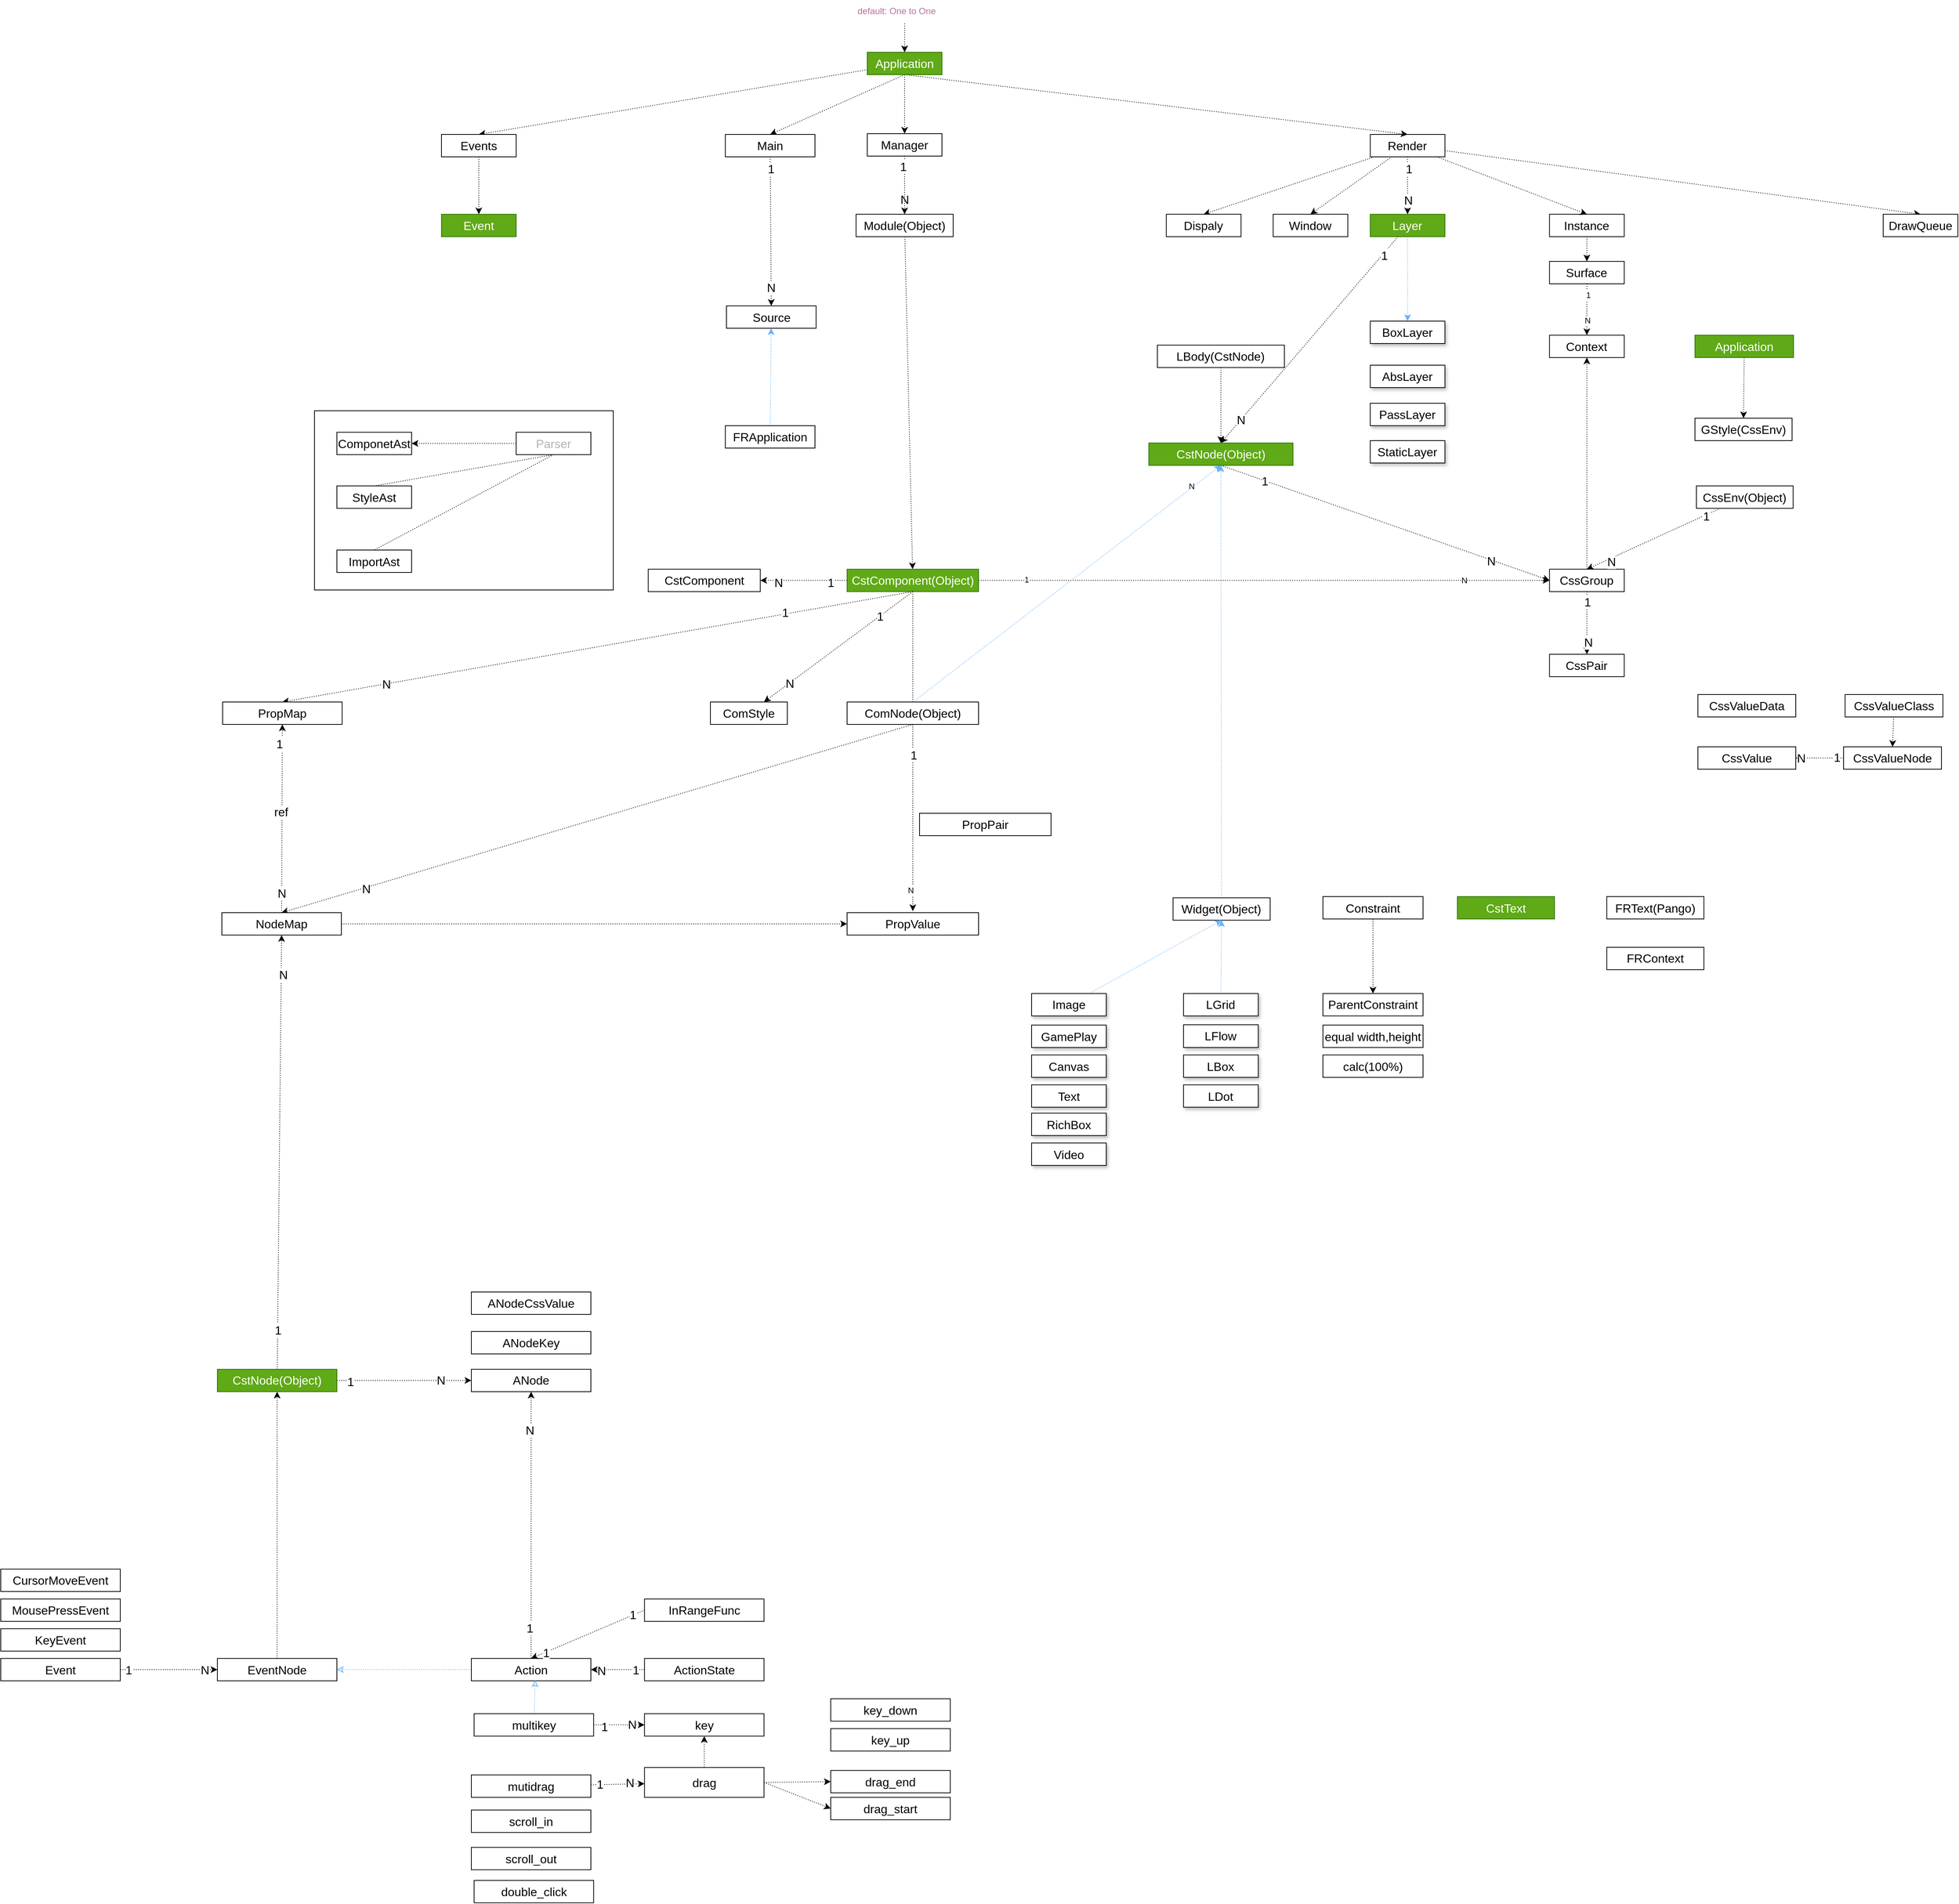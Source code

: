 <mxfile version="21.5.0" type="device">
  <diagram id="_N23DIPMtCVGRhZ30gLD" name="第 1 页">
    <mxGraphModel dx="2796" dy="1005" grid="1" gridSize="10" guides="1" tooltips="1" connect="1" arrows="1" fold="1" page="1" pageScale="1" pageWidth="827" pageHeight="1169" background="none" math="0" shadow="0">
      <root>
        <mxCell id="0" />
        <mxCell id="1" parent="0" />
        <mxCell id="vTjlXBZ8A0YJrTSdwNz2-1" value="" style="rounded=0;whiteSpace=wrap;html=1;fontFamily=Helvetica;fontSize=16;glass=0;noLabel=1;" parent="1" vertex="1">
          <mxGeometry x="-370" y="630" width="400" height="240" as="geometry" />
        </mxCell>
        <mxCell id="srLBR-eKNToDPAw0bW0F-1" value="Manager" style="whiteSpace=wrap;html=1;fontStyle=0;fontSize=16;labelBorderColor=none;strokeOpacity=100;fixDash=0;enumerate=0;backgroundOutline=0;" parent="1" vertex="1">
          <mxGeometry x="370" y="259.0" width="100" height="30" as="geometry" />
        </mxCell>
        <mxCell id="bB3FUnjyc7xPwZkcXDjZ-4" style="edgeStyle=none;shape=connector;rounded=0;comic=0;orthogonalLoop=1;jettySize=auto;html=1;dashed=1;dashPattern=1 2;labelBackgroundColor=default;fontFamily=Helvetica;fontSize=16;fontColor=default;endArrow=classic;strokeColor=default;" parent="1" source="srLBR-eKNToDPAw0bW0F-2" target="AO8aFez6V7OC_21t-UyS-113" edge="1">
          <mxGeometry relative="1" as="geometry" />
        </mxCell>
        <mxCell id="srLBR-eKNToDPAw0bW0F-2" value="Module(Object)" style="whiteSpace=wrap;html=1;shadow=0;fontStyle=0;fontSize=16;strokeOpacity=100;fixDash=0;enumerate=0;backgroundOutline=0;" parent="1" vertex="1">
          <mxGeometry x="355" y="366.9" width="130" height="30" as="geometry" />
        </mxCell>
        <mxCell id="AO8aFez6V7OC_21t-UyS-125" style="edgeStyle=none;shape=connector;rounded=0;orthogonalLoop=1;jettySize=auto;html=1;entryX=1;entryY=0.5;entryDx=0;entryDy=0;dashed=1;dashPattern=1 2;labelBackgroundColor=default;fontFamily=Helvetica;fontSize=16;fontColor=default;startArrow=none;startFill=0;endArrow=classic;endFill=1;strokeColor=default;fixDash=0;enumerate=0;backgroundOutline=0;" parent="1" source="srLBR-eKNToDPAw0bW0F-82" target="AO8aFez6V7OC_21t-UyS-124" edge="1">
          <mxGeometry relative="1" as="geometry" />
        </mxCell>
        <mxCell id="se9XQzJi6xYLOeUyXSgX-72" style="edgeStyle=none;rounded=0;comic=0;orthogonalLoop=1;jettySize=auto;html=1;entryX=0.5;entryY=0;entryDx=0;entryDy=0;dashed=1;dashPattern=1 2;fontFamily=Helvetica;fontSize=16;fontColor=default;endArrow=none;endFill=0;exitX=0.5;exitY=1;exitDx=0;exitDy=0;" parent="1" source="srLBR-eKNToDPAw0bW0F-82" target="AO8aFez6V7OC_21t-UyS-137" edge="1">
          <mxGeometry relative="1" as="geometry" />
        </mxCell>
        <mxCell id="se9XQzJi6xYLOeUyXSgX-73" style="edgeStyle=none;rounded=0;comic=0;orthogonalLoop=1;jettySize=auto;html=1;entryX=0.5;entryY=0;entryDx=0;entryDy=0;dashed=1;dashPattern=1 2;fontFamily=Helvetica;fontSize=16;fontColor=default;endArrow=none;endFill=0;exitX=0.5;exitY=1;exitDx=0;exitDy=0;" parent="1" source="srLBR-eKNToDPAw0bW0F-82" target="se9XQzJi6xYLOeUyXSgX-71" edge="1">
          <mxGeometry relative="1" as="geometry" />
        </mxCell>
        <mxCell id="srLBR-eKNToDPAw0bW0F-110" value="" style="endArrow=classic;html=1;rounded=0;dashed=1;dashPattern=1 2;labelBackgroundColor=default;fontFamily=Helvetica;fontSize=16;fontColor=default;strokeColor=default;exitX=0.5;exitY=1;exitDx=0;exitDy=0;startArrow=none;startFill=0;endFill=1;fontStyle=0;strokeOpacity=100;entryX=0.5;entryY=0;entryDx=0;entryDy=0;fixDash=0;enumerate=0;backgroundOutline=0;" parent="1" source="srLBR-eKNToDPAw0bW0F-1" target="srLBR-eKNToDPAw0bW0F-2" edge="1">
          <mxGeometry relative="1" as="geometry">
            <mxPoint x="390" y="290.0" as="sourcePoint" />
            <mxPoint x="430" y="390.0" as="targetPoint" />
          </mxGeometry>
        </mxCell>
        <mxCell id="srLBR-eKNToDPAw0bW0F-112" value="N" style="resizable=0;html=1;align=right;verticalAlign=bottom;shadow=0;fontFamily=Helvetica;fontSize=16;fontColor=default;fontStyle=0;fixDash=0;enumerate=0;backgroundOutline=0;" parent="srLBR-eKNToDPAw0bW0F-110" connectable="0" vertex="1">
          <mxGeometry x="1" relative="1" as="geometry">
            <mxPoint x="6" y="-9" as="offset" />
          </mxGeometry>
        </mxCell>
        <mxCell id="AO8aFez6V7OC_21t-UyS-80" value="1" style="edgeLabel;html=1;align=center;verticalAlign=middle;resizable=0;points=[];fontSize=16;fontFamily=Helvetica;fontColor=default;fixDash=0;enumerate=0;backgroundOutline=0;" parent="srLBR-eKNToDPAw0bW0F-110" vertex="1" connectable="0">
          <mxGeometry x="-0.645" relative="1" as="geometry">
            <mxPoint x="-2" as="offset" />
          </mxGeometry>
        </mxCell>
        <mxCell id="srLBR-eKNToDPAw0bW0F-82" value="Parser" style="whiteSpace=wrap;html=1;shadow=0;fontStyle=0;strokeColor=default;fontSize=16;strokeOpacity=100;fontColor=#B3B3B3;fixDash=0;enumerate=0;backgroundOutline=0;" parent="1" vertex="1">
          <mxGeometry x="-100" y="658.79" width="100" height="30" as="geometry" />
        </mxCell>
        <mxCell id="AO8aFez6V7OC_21t-UyS-109" style="edgeStyle=none;shape=connector;rounded=0;orthogonalLoop=1;jettySize=auto;html=1;entryX=0.5;entryY=0;entryDx=0;entryDy=0;dashed=1;dashPattern=1 2;labelBackgroundColor=default;fontFamily=Helvetica;fontSize=16;fontColor=default;startArrow=none;startFill=0;endArrow=classic;endFill=1;strokeColor=default;fixDash=0;enumerate=0;backgroundOutline=0;" parent="1" source="AO8aFez6V7OC_21t-UyS-3" target="AO8aFez6V7OC_21t-UyS-96" edge="1">
          <mxGeometry relative="1" as="geometry" />
        </mxCell>
        <mxCell id="VanB3wyzTlclgv52SRCy-1" style="rounded=0;orthogonalLoop=1;jettySize=auto;html=1;entryX=0.5;entryY=0;entryDx=0;entryDy=0;fontSize=16;dashed=1;dashPattern=1 2;startArrow=none;startFill=0;endFill=1;" parent="1" source="AO8aFez6V7OC_21t-UyS-3" target="AO8aFez6V7OC_21t-UyS-103" edge="1">
          <mxGeometry relative="1" as="geometry" />
        </mxCell>
        <mxCell id="9Eu4qxXj4A-x9DAmZvT_-6" style="edgeStyle=none;shape=connector;rounded=0;orthogonalLoop=1;jettySize=auto;html=1;entryX=0.5;entryY=0;entryDx=0;entryDy=0;dashed=1;dashPattern=1 2;labelBackgroundColor=default;fontFamily=Helvetica;fontSize=16;fontColor=default;startArrow=none;startFill=0;endArrow=classic;endFill=1;strokeColor=default;" parent="1" source="AO8aFez6V7OC_21t-UyS-3" target="9Eu4qxXj4A-x9DAmZvT_-3" edge="1">
          <mxGeometry relative="1" as="geometry" />
        </mxCell>
        <mxCell id="AO8aFez6V7OC_21t-UyS-3" value="Render" style="whiteSpace=wrap;html=1;fontStyle=0;fontSize=16;strokeOpacity=100;fixDash=0;enumerate=0;backgroundOutline=0;" parent="1" vertex="1">
          <mxGeometry x="1043.33" y="260.0" width="100" height="30" as="geometry" />
        </mxCell>
        <mxCell id="AO8aFez6V7OC_21t-UyS-82" style="edgeStyle=none;shape=connector;rounded=0;orthogonalLoop=1;jettySize=auto;html=1;entryX=0.5;entryY=0;entryDx=0;entryDy=0;dashed=1;dashPattern=1 2;labelBackgroundColor=default;fontFamily=Helvetica;fontSize=16;fontColor=default;startArrow=none;startFill=0;endArrow=classic;endFill=1;strokeColor=default;exitX=0.5;exitY=1;exitDx=0;exitDy=0;fixDash=0;enumerate=0;backgroundOutline=0;" parent="1" source="AO8aFez6V7OC_21t-UyS-4" target="AO8aFez6V7OC_21t-UyS-81" edge="1">
          <mxGeometry relative="1" as="geometry" />
        </mxCell>
        <mxCell id="AO8aFez6V7OC_21t-UyS-88" style="edgeStyle=none;shape=connector;rounded=0;orthogonalLoop=1;jettySize=auto;html=1;entryX=0.5;entryY=0;entryDx=0;entryDy=0;dashed=1;dashPattern=1 2;labelBackgroundColor=default;fontFamily=Helvetica;fontSize=16;fontColor=default;startArrow=none;startFill=0;endArrow=classic;endFill=1;strokeColor=default;exitX=0.5;exitY=1;exitDx=0;exitDy=0;fixDash=0;enumerate=0;backgroundOutline=0;" parent="1" source="AO8aFez6V7OC_21t-UyS-4" target="srLBR-eKNToDPAw0bW0F-1" edge="1">
          <mxGeometry relative="1" as="geometry" />
        </mxCell>
        <mxCell id="AO8aFez6V7OC_21t-UyS-90" style="edgeStyle=none;shape=connector;rounded=0;orthogonalLoop=1;jettySize=auto;html=1;dashed=1;dashPattern=1 2;labelBackgroundColor=default;fontFamily=Helvetica;fontSize=16;fontColor=default;startArrow=none;startFill=0;endArrow=classic;endFill=1;strokeColor=default;exitX=0.5;exitY=1;exitDx=0;exitDy=0;entryX=0.5;entryY=0;entryDx=0;entryDy=0;fixDash=0;enumerate=0;backgroundOutline=0;" parent="1" source="AO8aFez6V7OC_21t-UyS-4" target="AO8aFez6V7OC_21t-UyS-3" edge="1">
          <mxGeometry relative="1" as="geometry">
            <mxPoint x="480" y="250" as="targetPoint" />
          </mxGeometry>
        </mxCell>
        <mxCell id="tDQRLC6_PAQmBumFb-kX-22" style="edgeStyle=none;rounded=0;orthogonalLoop=1;jettySize=auto;html=1;entryX=0.5;entryY=0;entryDx=0;entryDy=0;dashed=1;dashPattern=1 2;strokeColor=default;fontSize=16;startArrow=none;startFill=0;endFill=1;" parent="1" source="AO8aFez6V7OC_21t-UyS-4" target="AO8aFez6V7OC_21t-UyS-95" edge="1">
          <mxGeometry relative="1" as="geometry" />
        </mxCell>
        <mxCell id="AO8aFez6V7OC_21t-UyS-4" value="Application" style="whiteSpace=wrap;html=1;fontStyle=0;fontSize=16;labelBorderColor=none;strokeOpacity=100;fixDash=0;enumerate=0;backgroundOutline=0;fillColor=#60a917;strokeColor=#2D7600;fontColor=#ffffff;shadow=0;rounded=0;glass=0;" parent="1" vertex="1">
          <mxGeometry x="370" y="150" width="100" height="30" as="geometry" />
        </mxCell>
        <mxCell id="fwfw3z2ErWo4smF80Zi1-95" style="edgeStyle=none;rounded=0;sketch=0;orthogonalLoop=1;jettySize=auto;html=1;entryX=0.5;entryY=0;entryDx=0;entryDy=0;shadow=0;dashed=1;dashPattern=1 2;fontFamily=Helvetica;fontSize=12;fontColor=default;startArrow=none;startFill=0;strokeColor=default;fixDash=0;enumerate=0;backgroundOutline=0;" parent="1" source="AO8aFez6V7OC_21t-UyS-9" target="fwfw3z2ErWo4smF80Zi1-93" edge="1">
          <mxGeometry relative="1" as="geometry" />
        </mxCell>
        <mxCell id="se9XQzJi6xYLOeUyXSgX-1" value="1" style="edgeLabel;html=1;align=center;verticalAlign=middle;resizable=0;points=[];fixDash=0;enumerate=0;backgroundOutline=0;" parent="fwfw3z2ErWo4smF80Zi1-95" vertex="1" connectable="0">
          <mxGeometry x="-0.564" y="1" relative="1" as="geometry">
            <mxPoint as="offset" />
          </mxGeometry>
        </mxCell>
        <mxCell id="se9XQzJi6xYLOeUyXSgX-2" value="N" style="edgeLabel;html=1;align=center;verticalAlign=middle;resizable=0;points=[];fixDash=0;enumerate=0;backgroundOutline=0;" parent="fwfw3z2ErWo4smF80Zi1-95" vertex="1" connectable="0">
          <mxGeometry x="0.409" relative="1" as="geometry">
            <mxPoint as="offset" />
          </mxGeometry>
        </mxCell>
        <mxCell id="AO8aFez6V7OC_21t-UyS-9" value="Surface" style="whiteSpace=wrap;html=1;fontStyle=0;fontSize=16;strokeOpacity=100;fixDash=0;enumerate=0;backgroundOutline=0;" parent="1" vertex="1">
          <mxGeometry x="1283.33" y="430" width="100" height="30" as="geometry" />
        </mxCell>
        <mxCell id="3MFgkbLK2W6pAZ3sTvjC-6" style="rounded=0;orthogonalLoop=1;jettySize=auto;html=1;entryX=0.5;entryY=0;entryDx=0;entryDy=0;fontSize=16;comic=0;dashed=1;dashPattern=1 2;strokeColor=#66B2FF;fontColor=#000000;sketch=0;shadow=0;startArrow=none;startFill=0;fillColor=#1ba1e2;" parent="1" source="AO8aFez6V7OC_21t-UyS-40" target="hfySHGi0D-AIWdHUlQW5-16" edge="1">
          <mxGeometry relative="1" as="geometry" />
        </mxCell>
        <mxCell id="b0SShiwwmZGZxzh6fXLt-8" style="edgeStyle=none;shape=connector;rounded=0;comic=0;orthogonalLoop=1;jettySize=auto;html=1;entryX=0.5;entryY=0;entryDx=0;entryDy=0;dashed=1;dashPattern=1 2;labelBackgroundColor=default;fontFamily=Helvetica;fontSize=16;fontColor=default;endArrow=classic;strokeColor=default;" parent="1" source="AO8aFez6V7OC_21t-UyS-40" target="b0SShiwwmZGZxzh6fXLt-1" edge="1">
          <mxGeometry relative="1" as="geometry" />
        </mxCell>
        <mxCell id="b0SShiwwmZGZxzh6fXLt-9" value="N" style="edgeLabel;html=1;align=center;verticalAlign=middle;resizable=0;points=[];fontSize=16;fontFamily=Helvetica;fontColor=default;" parent="b0SShiwwmZGZxzh6fXLt-8" vertex="1" connectable="0">
          <mxGeometry x="0.776" relative="1" as="geometry">
            <mxPoint y="-1" as="offset" />
          </mxGeometry>
        </mxCell>
        <mxCell id="b0SShiwwmZGZxzh6fXLt-10" value="1" style="edgeLabel;html=1;align=center;verticalAlign=middle;resizable=0;points=[];fontSize=16;fontFamily=Helvetica;fontColor=default;" parent="b0SShiwwmZGZxzh6fXLt-8" vertex="1" connectable="0">
          <mxGeometry x="-0.829" y="2" relative="1" as="geometry">
            <mxPoint as="offset" />
          </mxGeometry>
        </mxCell>
        <mxCell id="AO8aFez6V7OC_21t-UyS-40" value="Layer" style="whiteSpace=wrap;html=1;fontStyle=0;fontSize=16;strokeOpacity=100;fixDash=0;enumerate=0;backgroundOutline=0;fillColor=#60a917;strokeColor=#2D7600;fontColor=#ffffff;labelBorderColor=none;shadow=0;rounded=0;glass=0;" parent="1" vertex="1">
          <mxGeometry x="1043.33" y="366.9" width="100" height="30" as="geometry" />
        </mxCell>
        <mxCell id="AO8aFez6V7OC_21t-UyS-41" value="" style="endArrow=classic;html=1;rounded=0;dashed=1;dashPattern=1 2;labelBackgroundColor=default;fontFamily=Helvetica;fontSize=16;fontColor=default;strokeColor=default;exitX=0.5;exitY=1;exitDx=0;exitDy=0;startArrow=none;startFill=0;endFill=1;fontStyle=0;entryX=0.5;entryY=0;entryDx=0;entryDy=0;strokeOpacity=100;fixDash=0;enumerate=0;backgroundOutline=0;" parent="1" source="AO8aFez6V7OC_21t-UyS-3" target="AO8aFez6V7OC_21t-UyS-40" edge="1">
          <mxGeometry relative="1" as="geometry">
            <mxPoint x="840" y="350.0" as="sourcePoint" />
            <mxPoint x="840" y="450" as="targetPoint" />
          </mxGeometry>
        </mxCell>
        <mxCell id="AO8aFez6V7OC_21t-UyS-57" value="1" style="edgeLabel;html=1;align=center;verticalAlign=middle;resizable=0;points=[];fontSize=16;fontFamily=Helvetica;fontColor=default;fixDash=0;enumerate=0;backgroundOutline=0;" parent="AO8aFez6V7OC_21t-UyS-41" vertex="1" connectable="0">
          <mxGeometry x="-0.601" y="1" relative="1" as="geometry">
            <mxPoint as="offset" />
          </mxGeometry>
        </mxCell>
        <mxCell id="AO8aFez6V7OC_21t-UyS-58" value="N" style="edgeLabel;html=1;align=center;verticalAlign=middle;resizable=0;points=[];fontSize=16;fontFamily=Helvetica;fontColor=default;fixDash=0;enumerate=0;backgroundOutline=0;" parent="AO8aFez6V7OC_21t-UyS-41" vertex="1" connectable="0">
          <mxGeometry x="0.738" relative="1" as="geometry">
            <mxPoint y="-9" as="offset" />
          </mxGeometry>
        </mxCell>
        <mxCell id="AO8aFez6V7OC_21t-UyS-67" style="edgeStyle=none;shape=connector;rounded=0;orthogonalLoop=1;jettySize=auto;html=1;entryX=0.5;entryY=0;entryDx=0;entryDy=0;dashed=1;dashPattern=1 2;labelBackgroundColor=default;fontFamily=Helvetica;fontSize=16;fontColor=default;startArrow=none;startFill=0;endArrow=classic;endFill=1;strokeColor=default;exitX=0.5;exitY=1;exitDx=0;exitDy=0;strokeOpacity=100;fixDash=0;enumerate=0;backgroundOutline=0;" parent="1" source="AO8aFez6V7OC_21t-UyS-52" target="AO8aFez6V7OC_21t-UyS-9" edge="1">
          <mxGeometry relative="1" as="geometry" />
        </mxCell>
        <mxCell id="AO8aFez6V7OC_21t-UyS-52" value="Instance" style="whiteSpace=wrap;html=1;fontStyle=0;fontSize=16;strokeOpacity=100;fixDash=0;enumerate=0;backgroundOutline=0;" parent="1" vertex="1">
          <mxGeometry x="1283.33" y="366.9" width="100" height="30" as="geometry" />
        </mxCell>
        <mxCell id="AO8aFez6V7OC_21t-UyS-53" style="edgeStyle=none;shape=connector;rounded=0;orthogonalLoop=1;jettySize=auto;html=1;entryX=0.5;entryY=0;entryDx=0;entryDy=0;dashed=1;dashPattern=1 2;labelBackgroundColor=default;fontFamily=Helvetica;fontSize=16;fontColor=default;startArrow=none;startFill=0;endArrow=classic;endFill=1;strokeColor=default;strokeOpacity=100;fixDash=0;enumerate=0;backgroundOutline=0;" parent="1" source="AO8aFez6V7OC_21t-UyS-3" target="AO8aFez6V7OC_21t-UyS-52" edge="1">
          <mxGeometry relative="1" as="geometry" />
        </mxCell>
        <mxCell id="p0tODl2XnqS8dyffp0-s-26" style="edgeStyle=none;shape=connector;rounded=0;comic=0;orthogonalLoop=1;jettySize=auto;html=1;entryX=0.5;entryY=0;entryDx=0;entryDy=0;dashed=1;dashPattern=1 2;labelBackgroundColor=default;fontFamily=Helvetica;fontSize=16;fontColor=default;endArrow=classic;strokeColor=default;" parent="1" source="AO8aFez6V7OC_21t-UyS-81" target="p0tODl2XnqS8dyffp0-s-23" edge="1">
          <mxGeometry relative="1" as="geometry" />
        </mxCell>
        <mxCell id="p0tODl2XnqS8dyffp0-s-27" value="1" style="edgeLabel;html=1;align=center;verticalAlign=middle;resizable=0;points=[];fontSize=16;fontFamily=Helvetica;fontColor=default;" parent="p0tODl2XnqS8dyffp0-s-26" vertex="1" connectable="0">
          <mxGeometry x="-0.844" y="1" relative="1" as="geometry">
            <mxPoint as="offset" />
          </mxGeometry>
        </mxCell>
        <mxCell id="p0tODl2XnqS8dyffp0-s-28" value="N" style="edgeLabel;html=1;align=center;verticalAlign=middle;resizable=0;points=[];fontSize=16;fontFamily=Helvetica;fontColor=default;" parent="p0tODl2XnqS8dyffp0-s-26" vertex="1" connectable="0">
          <mxGeometry x="0.748" y="-1" relative="1" as="geometry">
            <mxPoint as="offset" />
          </mxGeometry>
        </mxCell>
        <mxCell id="AO8aFez6V7OC_21t-UyS-81" value="Main" style="whiteSpace=wrap;html=1;fontStyle=0;fontSize=16;labelBorderColor=none;strokeOpacity=100;fixDash=0;enumerate=0;backgroundOutline=0;" parent="1" vertex="1">
          <mxGeometry x="180" y="260.0" width="120" height="30" as="geometry" />
        </mxCell>
        <mxCell id="tDQRLC6_PAQmBumFb-kX-32" value="" style="edgeStyle=none;rounded=0;orthogonalLoop=1;jettySize=auto;html=1;dashed=1;dashPattern=1 2;strokeColor=default;fontSize=16;startArrow=none;startFill=0;endFill=1;fontStyle=0;" parent="1" source="AO8aFez6V7OC_21t-UyS-95" target="tDQRLC6_PAQmBumFb-kX-31" edge="1">
          <mxGeometry relative="1" as="geometry" />
        </mxCell>
        <mxCell id="AO8aFez6V7OC_21t-UyS-95" value="Events" style="whiteSpace=wrap;html=1;fontStyle=0;fontSize=16;labelBorderColor=none;strokeOpacity=100;fixDash=0;enumerate=0;backgroundOutline=0;" parent="1" vertex="1">
          <mxGeometry x="-200" y="260.0" width="100" height="30" as="geometry" />
        </mxCell>
        <mxCell id="AO8aFez6V7OC_21t-UyS-96" value="Window" style="whiteSpace=wrap;html=1;shadow=0;fontStyle=0;fontSize=16;strokeOpacity=100;fixDash=0;enumerate=0;backgroundOutline=0;" parent="1" vertex="1">
          <mxGeometry x="913.33" y="366.9" width="100" height="30" as="geometry" />
        </mxCell>
        <mxCell id="AO8aFez6V7OC_21t-UyS-103" value="Dispaly" style="whiteSpace=wrap;html=1;shadow=0;fontStyle=0;fontSize=16;strokeOpacity=100;fixDash=0;enumerate=0;backgroundOutline=0;" parent="1" vertex="1">
          <mxGeometry x="770.33" y="366.9" width="100" height="30" as="geometry" />
        </mxCell>
        <mxCell id="AO8aFez6V7OC_21t-UyS-132" style="edgeStyle=none;shape=connector;rounded=0;orthogonalLoop=1;jettySize=auto;html=1;entryX=1;entryY=0.5;entryDx=0;entryDy=0;dashed=1;dashPattern=1 2;labelBackgroundColor=default;fontFamily=Helvetica;fontSize=16;fontColor=default;startArrow=none;startFill=0;endArrow=classic;endFill=1;strokeColor=default;exitX=0;exitY=0.5;exitDx=0;exitDy=0;fixDash=0;enumerate=0;backgroundOutline=0;" parent="1" source="AO8aFez6V7OC_21t-UyS-113" target="AO8aFez6V7OC_21t-UyS-131" edge="1">
          <mxGeometry relative="1" as="geometry">
            <mxPoint x="661" y="876.31" as="sourcePoint" />
            <mxPoint x="671.0" y="938.81" as="targetPoint" />
          </mxGeometry>
        </mxCell>
        <mxCell id="fwfw3z2ErWo4smF80Zi1-28" value="1" style="edgeLabel;html=1;align=center;verticalAlign=middle;resizable=0;points=[];fontSize=16;fontFamily=Helvetica;fontColor=default;fixDash=0;enumerate=0;backgroundOutline=0;" parent="AO8aFez6V7OC_21t-UyS-132" vertex="1" connectable="0">
          <mxGeometry x="-0.662" y="3" relative="1" as="geometry">
            <mxPoint x="-3" as="offset" />
          </mxGeometry>
        </mxCell>
        <mxCell id="se9XQzJi6xYLOeUyXSgX-36" value="N" style="edgeLabel;html=1;align=center;verticalAlign=middle;resizable=0;points=[];fontSize=16;fontFamily=Helvetica;fontColor=default;" parent="AO8aFez6V7OC_21t-UyS-132" vertex="1" connectable="0">
          <mxGeometry x="0.583" y="3" relative="1" as="geometry">
            <mxPoint as="offset" />
          </mxGeometry>
        </mxCell>
        <mxCell id="hfySHGi0D-AIWdHUlQW5-18" style="edgeStyle=none;rounded=0;orthogonalLoop=1;jettySize=auto;html=1;entryX=0;entryY=0.5;entryDx=0;entryDy=0;fontSize=16;dashed=1;dashPattern=1 2;" parent="1" source="AO8aFez6V7OC_21t-UyS-113" target="fwfw3z2ErWo4smF80Zi1-51" edge="1">
          <mxGeometry relative="1" as="geometry">
            <mxPoint x="1170" y="872.8" as="targetPoint" />
          </mxGeometry>
        </mxCell>
        <mxCell id="hfySHGi0D-AIWdHUlQW5-19" value="1" style="edgeLabel;html=1;align=center;verticalAlign=middle;resizable=0;points=[];" parent="hfySHGi0D-AIWdHUlQW5-18" vertex="1" connectable="0">
          <mxGeometry x="-0.833" y="1" relative="1" as="geometry">
            <mxPoint as="offset" />
          </mxGeometry>
        </mxCell>
        <mxCell id="hfySHGi0D-AIWdHUlQW5-20" value="N" style="edgeLabel;html=1;align=center;verticalAlign=middle;resizable=0;points=[];" parent="hfySHGi0D-AIWdHUlQW5-18" vertex="1" connectable="0">
          <mxGeometry x="0.701" relative="1" as="geometry">
            <mxPoint as="offset" />
          </mxGeometry>
        </mxCell>
        <mxCell id="b0SShiwwmZGZxzh6fXLt-40" style="edgeStyle=none;shape=connector;rounded=0;comic=0;orthogonalLoop=1;jettySize=auto;html=1;dashed=1;dashPattern=1 2;labelBackgroundColor=default;fontFamily=Helvetica;fontSize=16;fontColor=default;endArrow=classic;strokeColor=default;exitX=0.5;exitY=1;exitDx=0;exitDy=0;" parent="1" source="AO8aFez6V7OC_21t-UyS-113" target="b0SShiwwmZGZxzh6fXLt-33" edge="1">
          <mxGeometry relative="1" as="geometry" />
        </mxCell>
        <mxCell id="p0tODl2XnqS8dyffp0-s-12" value="N" style="edgeLabel;html=1;align=center;verticalAlign=middle;resizable=0;points=[];fontSize=16;fontFamily=Helvetica;fontColor=default;" parent="b0SShiwwmZGZxzh6fXLt-40" vertex="1" connectable="0">
          <mxGeometry x="0.662" relative="1" as="geometry">
            <mxPoint as="offset" />
          </mxGeometry>
        </mxCell>
        <mxCell id="p0tODl2XnqS8dyffp0-s-13" value="1" style="edgeLabel;html=1;align=center;verticalAlign=middle;resizable=0;points=[];fontSize=16;fontFamily=Helvetica;fontColor=default;" parent="b0SShiwwmZGZxzh6fXLt-40" vertex="1" connectable="0">
          <mxGeometry x="-0.578" y="5" relative="1" as="geometry">
            <mxPoint x="-5" y="-3" as="offset" />
          </mxGeometry>
        </mxCell>
        <mxCell id="rj_vMMQdR87xLDk41NYo-19" style="edgeStyle=none;shape=connector;rounded=0;comic=0;orthogonalLoop=1;jettySize=auto;html=1;entryX=0.5;entryY=0;entryDx=0;entryDy=0;dashed=1;dashPattern=1 2;labelBackgroundColor=default;strokeColor=default;fontFamily=Helvetica;fontSize=16;fontColor=default;endArrow=classic;exitX=0.5;exitY=1;exitDx=0;exitDy=0;" edge="1" parent="1" source="AO8aFez6V7OC_21t-UyS-113" target="rj_vMMQdR87xLDk41NYo-15">
          <mxGeometry relative="1" as="geometry" />
        </mxCell>
        <mxCell id="rj_vMMQdR87xLDk41NYo-20" value="N" style="edgeLabel;html=1;align=center;verticalAlign=middle;resizable=0;points=[];fontSize=16;fontFamily=Helvetica;fontColor=default;" vertex="1" connectable="0" parent="rj_vMMQdR87xLDk41NYo-19">
          <mxGeometry x="0.67" relative="1" as="geometry">
            <mxPoint as="offset" />
          </mxGeometry>
        </mxCell>
        <mxCell id="rj_vMMQdR87xLDk41NYo-21" value="1" style="edgeLabel;html=1;align=center;verticalAlign=middle;resizable=0;points=[];fontSize=16;fontFamily=Helvetica;fontColor=default;" vertex="1" connectable="0" parent="rj_vMMQdR87xLDk41NYo-19">
          <mxGeometry x="-0.595" y="-2" relative="1" as="geometry">
            <mxPoint as="offset" />
          </mxGeometry>
        </mxCell>
        <mxCell id="AO8aFez6V7OC_21t-UyS-113" value="CstComponent(Object)" style="whiteSpace=wrap;html=1;shadow=0;fontStyle=0;strokeColor=#2D7600;fontSize=16;strokeOpacity=100;fixDash=0;enumerate=0;backgroundOutline=0;fillColor=#60a917;fontColor=#ffffff;labelBorderColor=none;rounded=0;glass=0;" parent="1" vertex="1">
          <mxGeometry x="343" y="842.18" width="176" height="30" as="geometry" />
        </mxCell>
        <mxCell id="AO8aFez6V7OC_21t-UyS-124" value="ComponetAst" style="whiteSpace=wrap;html=1;shadow=0;fontStyle=0;strokeColor=default;fontSize=16;strokeOpacity=100;fixDash=0;enumerate=0;backgroundOutline=0;" parent="1" vertex="1">
          <mxGeometry x="-340" y="658.79" width="100" height="30" as="geometry" />
        </mxCell>
        <mxCell id="AO8aFez6V7OC_21t-UyS-131" value="CstComponent" style="whiteSpace=wrap;html=1;shadow=0;fontStyle=0;strokeColor=default;fontSize=16;strokeOpacity=100;fixDash=0;enumerate=0;backgroundOutline=0;" parent="1" vertex="1">
          <mxGeometry x="76.79" y="842.18" width="150" height="30" as="geometry" />
        </mxCell>
        <mxCell id="AO8aFez6V7OC_21t-UyS-137" value="ImportAst" style="whiteSpace=wrap;html=1;shadow=0;fontStyle=0;strokeColor=default;fontSize=16;strokeOpacity=100;fixDash=0;enumerate=0;backgroundOutline=0;" parent="1" vertex="1">
          <mxGeometry x="-340" y="816.51" width="100" height="30" as="geometry" />
        </mxCell>
        <mxCell id="fwfw3z2ErWo4smF80Zi1-50" style="edgeStyle=none;rounded=0;orthogonalLoop=1;jettySize=auto;html=1;entryX=0.5;entryY=0;entryDx=0;entryDy=0;dashed=1;dashPattern=1 2;fontFamily=Helvetica;fontSize=12;fontColor=#FF1414;strokeColor=default;exitX=0.501;exitY=1.044;exitDx=0;exitDy=0;exitPerimeter=0;fixDash=0;enumerate=0;backgroundOutline=0;" parent="1" source="fwfw3z2ErWo4smF80Zi1-42" target="AO8aFez6V7OC_21t-UyS-4" edge="1">
          <mxGeometry relative="1" as="geometry">
            <mxPoint x="650" y="80" as="sourcePoint" />
          </mxGeometry>
        </mxCell>
        <mxCell id="fwfw3z2ErWo4smF80Zi1-42" value="default: One to One&amp;nbsp;" style="text;html=1;align=left;verticalAlign=middle;resizable=0;points=[];autosize=1;strokeColor=none;fillColor=none;fontSize=12;fontFamily=Helvetica;fontColor=#B5739D;glass=0;sketch=0;shadow=0;labelBackgroundColor=default;labelBorderColor=none;labelPosition=center;verticalLabelPosition=middle;fixDash=0;enumerate=0;backgroundOutline=0;" parent="1" vertex="1">
          <mxGeometry x="355" y="80" width="130" height="30" as="geometry" />
        </mxCell>
        <mxCell id="tDQRLC6_PAQmBumFb-kX-6" style="edgeStyle=none;rounded=0;orthogonalLoop=1;jettySize=auto;html=1;entryX=0.5;entryY=1;entryDx=0;entryDy=0;dashed=1;dashPattern=1 2;" parent="1" source="fwfw3z2ErWo4smF80Zi1-51" target="fwfw3z2ErWo4smF80Zi1-93" edge="1">
          <mxGeometry relative="1" as="geometry" />
        </mxCell>
        <mxCell id="fwfw3z2ErWo4smF80Zi1-76" value="LBox" style="whiteSpace=wrap;html=1;shadow=1;fontStyle=0;strokeColor=default;fontSize=16;strokeOpacity=100;fillColor=default;fixDash=0;enumerate=0;backgroundOutline=0;" parent="1" vertex="1">
          <mxGeometry x="793.41" y="1492.62" width="100" height="30" as="geometry" />
        </mxCell>
        <mxCell id="jTYFFrn-AGd4crBV5h1Q-5" style="edgeStyle=none;shape=connector;rounded=0;comic=0;orthogonalLoop=1;jettySize=auto;html=1;entryX=0.5;entryY=1;entryDx=0;entryDy=0;dashed=1;dashPattern=1 2;labelBackgroundColor=default;fontFamily=Helvetica;fontSize=16;fontColor=#000000;endArrow=classic;strokeColor=#66B2FF;sketch=0;shadow=0;startArrow=none;startFill=0;" parent="1" source="AO8aFez6V7OC_21t-UyS-114" target="b0SShiwwmZGZxzh6fXLt-1" edge="1">
          <mxGeometry relative="1" as="geometry" />
        </mxCell>
        <mxCell id="AO8aFez6V7OC_21t-UyS-114" value="Widget(Object)" style="whiteSpace=wrap;html=1;shadow=0;fontStyle=0;strokeColor=default;fontSize=16;strokeOpacity=100;fixDash=0;enumerate=0;backgroundOutline=0;fillColor=default;fontColor=default;labelBorderColor=none;rounded=0;glass=0;" parent="1" vertex="1">
          <mxGeometry x="779.33" y="1282.18" width="130" height="30" as="geometry" />
        </mxCell>
        <mxCell id="fwfw3z2ErWo4smF80Zi1-86" style="edgeStyle=none;rounded=0;sketch=0;orthogonalLoop=1;jettySize=auto;html=1;entryX=0.5;entryY=1;entryDx=0;entryDy=0;shadow=0;fontFamily=Helvetica;fontSize=16;fontColor=#000000;startArrow=none;startFill=0;strokeColor=#66B2FF;fixDash=0;enumerate=0;backgroundOutline=0;comic=0;dashed=1;dashPattern=1 2;" parent="1" source="fwfw3z2ErWo4smF80Zi1-85" target="AO8aFez6V7OC_21t-UyS-114" edge="1">
          <mxGeometry relative="1" as="geometry">
            <mxPoint x="424" y="1369.7" as="targetPoint" />
          </mxGeometry>
        </mxCell>
        <mxCell id="fwfw3z2ErWo4smF80Zi1-85" value="Image" style="whiteSpace=wrap;html=1;shadow=1;fontStyle=0;strokeColor=default;fontSize=16;strokeOpacity=100;labelBackgroundColor=none;fillColor=default;fixDash=0;enumerate=0;backgroundOutline=0;" parent="1" vertex="1">
          <mxGeometry x="590" y="1410.34" width="100" height="30" as="geometry" />
        </mxCell>
        <mxCell id="fwfw3z2ErWo4smF80Zi1-87" value="Text" style="whiteSpace=wrap;html=1;shadow=1;fontStyle=0;strokeColor=default;fontSize=16;strokeOpacity=100;labelBackgroundColor=none;fillColor=default;fixDash=0;enumerate=0;backgroundOutline=0;" parent="1" vertex="1">
          <mxGeometry x="590" y="1532.62" width="100" height="30" as="geometry" />
        </mxCell>
        <mxCell id="fwfw3z2ErWo4smF80Zi1-89" value="GamePlay" style="whiteSpace=wrap;html=1;shadow=1;fontStyle=0;strokeColor=default;fontSize=16;strokeOpacity=100;labelBackgroundColor=none;fillColor=default;fixDash=0;enumerate=0;backgroundOutline=0;" parent="1" vertex="1">
          <mxGeometry x="590" y="1452.62" width="100" height="30" as="geometry" />
        </mxCell>
        <mxCell id="fwfw3z2ErWo4smF80Zi1-93" value="Context" style="whiteSpace=wrap;html=1;fontStyle=0;fontSize=16;strokeOpacity=100;fixDash=0;enumerate=0;backgroundOutline=0;" parent="1" vertex="1">
          <mxGeometry x="1283.33" y="528.79" width="100" height="30" as="geometry" />
        </mxCell>
        <mxCell id="se9XQzJi6xYLOeUyXSgX-16" value="Canvas" style="whiteSpace=wrap;html=1;shadow=1;fontStyle=0;strokeColor=default;fontSize=16;strokeOpacity=100;labelBackgroundColor=none;fillColor=default;fixDash=0;enumerate=0;backgroundOutline=0;" parent="1" vertex="1">
          <mxGeometry x="590" y="1492.62" width="100" height="30" as="geometry" />
        </mxCell>
        <mxCell id="se9XQzJi6xYLOeUyXSgX-71" value="StyleAst" style="whiteSpace=wrap;html=1;shadow=0;fontStyle=0;strokeColor=default;fontSize=16;strokeOpacity=100;fixDash=0;enumerate=0;backgroundOutline=0;" parent="1" vertex="1">
          <mxGeometry x="-340" y="730.66" width="100" height="30" as="geometry" />
        </mxCell>
        <mxCell id="jTYFFrn-AGd4crBV5h1Q-4" style="edgeStyle=none;shape=connector;rounded=0;comic=0;orthogonalLoop=1;jettySize=auto;html=1;entryX=0.5;entryY=1;entryDx=0;entryDy=0;dashed=1;dashPattern=1 2;labelBackgroundColor=default;fontFamily=Helvetica;fontSize=16;fontColor=#000000;endArrow=classic;strokeColor=#66B2FF;sketch=0;shadow=0;startArrow=none;startFill=0;" parent="1" source="aZyg1DhBIsQEchSUXw_Y-1" target="AO8aFez6V7OC_21t-UyS-114" edge="1">
          <mxGeometry relative="1" as="geometry" />
        </mxCell>
        <mxCell id="aZyg1DhBIsQEchSUXw_Y-1" value="LGrid" style="whiteSpace=wrap;html=1;shadow=1;fontStyle=0;strokeColor=default;fontSize=16;strokeOpacity=100;fillColor=default;fixDash=0;enumerate=0;backgroundOutline=0;" parent="1" vertex="1">
          <mxGeometry x="793.41" y="1410.34" width="100" height="30" as="geometry" />
        </mxCell>
        <mxCell id="aZyg1DhBIsQEchSUXw_Y-4" value="LFlow" style="whiteSpace=wrap;html=1;shadow=1;fontStyle=0;strokeColor=default;fontSize=16;strokeOpacity=100;fillColor=default;fixDash=0;enumerate=0;backgroundOutline=0;" parent="1" vertex="1">
          <mxGeometry x="793.41" y="1452.18" width="100" height="30.44" as="geometry" />
        </mxCell>
        <mxCell id="lHMZdkzsUEGBkxSQ9ku1-1" value="LDot" style="whiteSpace=wrap;html=1;shadow=1;fontStyle=0;strokeColor=default;fontSize=16;strokeOpacity=100;fillColor=default;fixDash=0;enumerate=0;backgroundOutline=0;" parent="1" vertex="1">
          <mxGeometry x="793.41" y="1532.62" width="100" height="30" as="geometry" />
        </mxCell>
        <mxCell id="tDQRLC6_PAQmBumFb-kX-31" value="Event" style="whiteSpace=wrap;html=1;fontStyle=0;fontSize=16;labelBorderColor=none;strokeOpacity=100;fixDash=0;enumerate=0;backgroundOutline=0;fillColor=#60a917;strokeColor=#2D7600;fontColor=#ffffff;shadow=0;rounded=0;glass=0;" parent="1" vertex="1">
          <mxGeometry x="-200" y="366.9" width="100" height="30" as="geometry" />
        </mxCell>
        <mxCell id="3qlGYJx5RQ6duNaz_BGI-19" style="shape=connector;rounded=0;orthogonalLoop=1;jettySize=auto;html=1;entryX=0;entryY=0.5;entryDx=0;entryDy=0;dashed=1;dashPattern=1 2;labelBackgroundColor=default;fontFamily=Helvetica;fontSize=16;fontColor=default;endArrow=classic;strokeColor=default;exitX=0.5;exitY=1;exitDx=0;exitDy=0;" parent="1" source="b0SShiwwmZGZxzh6fXLt-1" target="fwfw3z2ErWo4smF80Zi1-51" edge="1">
          <mxGeometry relative="1" as="geometry">
            <mxPoint x="1000" y="742.72" as="sourcePoint" />
          </mxGeometry>
        </mxCell>
        <mxCell id="3qlGYJx5RQ6duNaz_BGI-20" value="1" style="edgeLabel;html=1;align=center;verticalAlign=middle;resizable=0;points=[];fontSize=16;fontFamily=Helvetica;fontColor=default;" parent="3qlGYJx5RQ6duNaz_BGI-19" vertex="1" connectable="0">
          <mxGeometry x="-0.734" relative="1" as="geometry">
            <mxPoint as="offset" />
          </mxGeometry>
        </mxCell>
        <mxCell id="3qlGYJx5RQ6duNaz_BGI-21" value="N" style="edgeLabel;html=1;align=center;verticalAlign=middle;resizable=0;points=[];fontSize=16;fontFamily=Helvetica;fontColor=default;" parent="3qlGYJx5RQ6duNaz_BGI-19" vertex="1" connectable="0">
          <mxGeometry x="0.643" y="-1" relative="1" as="geometry">
            <mxPoint as="offset" />
          </mxGeometry>
        </mxCell>
        <mxCell id="b0SShiwwmZGZxzh6fXLt-25" style="edgeStyle=none;shape=connector;rounded=0;comic=0;orthogonalLoop=1;jettySize=auto;html=1;entryX=0.5;entryY=0;entryDx=0;entryDy=0;dashed=1;dashPattern=1 2;labelBackgroundColor=default;fontFamily=Helvetica;fontSize=16;fontColor=default;endArrow=classic;strokeColor=default;" parent="1" source="VanB3wyzTlclgv52SRCy-10" target="b0SShiwwmZGZxzh6fXLt-31" edge="1">
          <mxGeometry relative="1" as="geometry">
            <mxPoint x="1528.055" y="650" as="targetPoint" />
          </mxGeometry>
        </mxCell>
        <mxCell id="VanB3wyzTlclgv52SRCy-10" value="Application" style="whiteSpace=wrap;html=1;fontStyle=0;fontSize=16;labelBorderColor=none;strokeOpacity=100;fixDash=0;enumerate=0;backgroundOutline=0;shadow=0;fillColor=#60a917;strokeColor=#2D7600;fontColor=#ffffff;rounded=0;glass=0;" parent="1" vertex="1">
          <mxGeometry x="1478.05" y="528.79" width="131.95" height="30" as="geometry" />
        </mxCell>
        <mxCell id="hfySHGi0D-AIWdHUlQW5-15" value="AbsLayer" style="whiteSpace=wrap;html=1;fontStyle=0;fontSize=16;strokeOpacity=100;fixDash=0;enumerate=0;backgroundOutline=0;fillColor=default;strokeColor=default;fontColor=default;labelBorderColor=none;shadow=1;rounded=0;glass=0;" parent="1" vertex="1">
          <mxGeometry x="1043.33" y="569" width="100" height="30" as="geometry" />
        </mxCell>
        <mxCell id="hfySHGi0D-AIWdHUlQW5-16" value="BoxLayer" style="whiteSpace=wrap;html=1;fontStyle=0;fontSize=16;strokeOpacity=100;fixDash=0;enumerate=0;backgroundOutline=0;fillColor=default;strokeColor=default;fontColor=default;labelBorderColor=none;shadow=1;rounded=0;glass=0;" parent="1" vertex="1">
          <mxGeometry x="1043.33" y="510" width="100" height="30" as="geometry" />
        </mxCell>
        <mxCell id="b0SShiwwmZGZxzh6fXLt-20" style="edgeStyle=none;shape=connector;rounded=0;comic=0;orthogonalLoop=1;jettySize=auto;html=1;entryX=0.5;entryY=0;entryDx=0;entryDy=0;dashed=1;dashPattern=1 2;labelBackgroundColor=default;fontFamily=Helvetica;fontSize=16;fontColor=default;endArrow=classic;strokeColor=default;" parent="1" source="3MFgkbLK2W6pAZ3sTvjC-19" target="b0SShiwwmZGZxzh6fXLt-1" edge="1">
          <mxGeometry relative="1" as="geometry" />
        </mxCell>
        <mxCell id="3MFgkbLK2W6pAZ3sTvjC-19" value="LBody(CstNode)" style="whiteSpace=wrap;html=1;shadow=0;fontStyle=0;strokeColor=default;fontSize=16;strokeOpacity=100;fixDash=0;enumerate=0;backgroundOutline=0;fillColor=default;fontColor=default;labelBorderColor=none;rounded=0;glass=0;" parent="1" vertex="1">
          <mxGeometry x="758.41" y="542.16" width="170" height="30" as="geometry" />
        </mxCell>
        <mxCell id="pf9HwXxPTRLERSukKGTt-1" value="PassLayer" style="whiteSpace=wrap;html=1;fontStyle=0;fontSize=16;strokeOpacity=100;fixDash=0;enumerate=0;backgroundOutline=0;fillColor=default;strokeColor=default;fontColor=default;labelBorderColor=none;shadow=1;rounded=0;glass=0;" parent="1" vertex="1">
          <mxGeometry x="1043.33" y="620" width="100" height="30" as="geometry" />
        </mxCell>
        <mxCell id="pf9HwXxPTRLERSukKGTt-3" value="RichBox" style="whiteSpace=wrap;html=1;shadow=1;fontStyle=0;strokeColor=default;fontSize=16;strokeOpacity=100;fillColor=default;fixDash=0;enumerate=0;backgroundOutline=0;" parent="1" vertex="1">
          <mxGeometry x="590" y="1570.54" width="100" height="30" as="geometry" />
        </mxCell>
        <mxCell id="pf9HwXxPTRLERSukKGTt-4" value="Video" style="whiteSpace=wrap;html=1;shadow=1;fontStyle=0;strokeColor=default;fontSize=16;strokeOpacity=100;labelBackgroundColor=none;fillColor=default;fixDash=0;enumerate=0;backgroundOutline=0;" parent="1" vertex="1">
          <mxGeometry x="590" y="1610.54" width="100" height="30" as="geometry" />
        </mxCell>
        <mxCell id="b0SShiwwmZGZxzh6fXLt-1" value="CstNode(Object)" style="whiteSpace=wrap;html=1;shadow=0;fontStyle=0;strokeColor=#2D7600;fontSize=16;strokeOpacity=100;fixDash=0;enumerate=0;backgroundOutline=0;fillColor=#60a917;fontColor=#ffffff;labelBorderColor=none;rounded=0;glass=0;" parent="1" vertex="1">
          <mxGeometry x="746.91" y="673.16" width="193" height="30" as="geometry" />
        </mxCell>
        <mxCell id="fwfw3z2ErWo4smF80Zi1-41" value="CssPair" style="whiteSpace=wrap;html=1;fontStyle=0;fontSize=16;strokeOpacity=100;fixDash=0;enumerate=0;backgroundOutline=0;" parent="1" vertex="1">
          <mxGeometry x="1283.33" y="956.08" width="100" height="30" as="geometry" />
        </mxCell>
        <mxCell id="fwfw3z2ErWo4smF80Zi1-56" style="edgeStyle=none;rounded=0;orthogonalLoop=1;jettySize=auto;html=1;entryX=0.5;entryY=0;entryDx=0;entryDy=0;dashed=1;dashPattern=1 2;fontFamily=Helvetica;fontSize=16;fontColor=default;strokeColor=default;fixDash=0;enumerate=0;backgroundOutline=0;" parent="1" source="fwfw3z2ErWo4smF80Zi1-51" target="fwfw3z2ErWo4smF80Zi1-41" edge="1">
          <mxGeometry relative="1" as="geometry" />
        </mxCell>
        <mxCell id="fwfw3z2ErWo4smF80Zi1-57" value="1" style="edgeLabel;html=1;align=center;verticalAlign=middle;resizable=0;points=[];fontSize=16;fontFamily=Helvetica;fontColor=default;fixDash=0;enumerate=0;backgroundOutline=0;" parent="fwfw3z2ErWo4smF80Zi1-56" vertex="1" connectable="0">
          <mxGeometry x="-0.684" relative="1" as="geometry">
            <mxPoint as="offset" />
          </mxGeometry>
        </mxCell>
        <mxCell id="fwfw3z2ErWo4smF80Zi1-58" value="N" style="edgeLabel;html=1;align=center;verticalAlign=middle;resizable=0;points=[];fontSize=16;fontFamily=Helvetica;fontColor=default;fixDash=0;enumerate=0;backgroundOutline=0;" parent="fwfw3z2ErWo4smF80Zi1-56" vertex="1" connectable="0">
          <mxGeometry x="0.617" y="1" relative="1" as="geometry">
            <mxPoint as="offset" />
          </mxGeometry>
        </mxCell>
        <mxCell id="fwfw3z2ErWo4smF80Zi1-51" value="CssGroup" style="whiteSpace=wrap;html=1;fontStyle=0;fontSize=16;strokeOpacity=100;fixDash=0;enumerate=0;backgroundOutline=0;" parent="1" vertex="1">
          <mxGeometry x="1283.33" y="842.18" width="100" height="30" as="geometry" />
        </mxCell>
        <mxCell id="3qlGYJx5RQ6duNaz_BGI-5" value="CssValue" style="whiteSpace=wrap;html=1;fontStyle=0;fontSize=16;strokeOpacity=100;fixDash=0;enumerate=0;backgroundOutline=0;" parent="1" vertex="1">
          <mxGeometry x="1482" y="1080" width="131" height="30" as="geometry" />
        </mxCell>
        <mxCell id="3qlGYJx5RQ6duNaz_BGI-8" style="edgeStyle=none;shape=connector;rounded=0;orthogonalLoop=1;jettySize=auto;html=1;dashed=1;dashPattern=1 2;labelBackgroundColor=default;fontFamily=Helvetica;fontSize=16;fontColor=default;endArrow=classic;strokeColor=default;" parent="1" source="3qlGYJx5RQ6duNaz_BGI-7" target="3qlGYJx5RQ6duNaz_BGI-5" edge="1">
          <mxGeometry relative="1" as="geometry">
            <mxPoint x="1633" y="1090" as="targetPoint" />
          </mxGeometry>
        </mxCell>
        <mxCell id="3qlGYJx5RQ6duNaz_BGI-9" value="1" style="edgeLabel;html=1;align=center;verticalAlign=middle;resizable=0;points=[];fontSize=16;fontFamily=Helvetica;fontColor=default;" parent="3qlGYJx5RQ6duNaz_BGI-8" vertex="1" connectable="0">
          <mxGeometry x="-0.748" y="-1" relative="1" as="geometry">
            <mxPoint x="-1" as="offset" />
          </mxGeometry>
        </mxCell>
        <mxCell id="3qlGYJx5RQ6duNaz_BGI-10" value="N" style="edgeLabel;html=1;align=center;verticalAlign=middle;resizable=0;points=[];fontSize=16;fontFamily=Helvetica;fontColor=default;" parent="3qlGYJx5RQ6duNaz_BGI-8" vertex="1" connectable="0">
          <mxGeometry x="0.778" y="-1" relative="1" as="geometry">
            <mxPoint y="1" as="offset" />
          </mxGeometry>
        </mxCell>
        <mxCell id="3qlGYJx5RQ6duNaz_BGI-7" value="CssValueNode" style="whiteSpace=wrap;html=1;fontStyle=0;fontSize=16;strokeOpacity=100;fixDash=0;enumerate=0;backgroundOutline=0;glass=0;" parent="1" vertex="1">
          <mxGeometry x="1677" y="1080" width="131" height="30" as="geometry" />
        </mxCell>
        <mxCell id="3qlGYJx5RQ6duNaz_BGI-13" style="edgeStyle=none;shape=connector;rounded=0;orthogonalLoop=1;jettySize=auto;html=1;entryX=0.5;entryY=0;entryDx=0;entryDy=0;dashed=1;dashPattern=1 2;labelBackgroundColor=default;fontFamily=Helvetica;fontSize=16;fontColor=default;endArrow=classic;strokeColor=default;" parent="1" source="3qlGYJx5RQ6duNaz_BGI-11" target="3qlGYJx5RQ6duNaz_BGI-7" edge="1">
          <mxGeometry relative="1" as="geometry" />
        </mxCell>
        <mxCell id="3qlGYJx5RQ6duNaz_BGI-11" value="CssValueClass" style="whiteSpace=wrap;html=1;fontStyle=0;fontSize=16;strokeOpacity=100;fixDash=0;enumerate=0;backgroundOutline=0;glass=0;" parent="1" vertex="1">
          <mxGeometry x="1679" y="1010" width="131" height="30" as="geometry" />
        </mxCell>
        <mxCell id="3qlGYJx5RQ6duNaz_BGI-12" value="CssValueData" style="whiteSpace=wrap;html=1;fontStyle=0;fontSize=16;strokeOpacity=100;fixDash=0;enumerate=0;backgroundOutline=0;glass=0;" parent="1" vertex="1">
          <mxGeometry x="1482.0" y="1010" width="131" height="30" as="geometry" />
        </mxCell>
        <mxCell id="b0SShiwwmZGZxzh6fXLt-26" style="edgeStyle=none;shape=connector;rounded=0;comic=0;orthogonalLoop=1;jettySize=auto;html=1;entryX=0.5;entryY=0;entryDx=0;entryDy=0;dashed=1;dashPattern=1 2;labelBackgroundColor=default;fontFamily=Helvetica;fontSize=16;fontColor=default;endArrow=classic;strokeColor=default;" parent="1" source="b0SShiwwmZGZxzh6fXLt-22" target="fwfw3z2ErWo4smF80Zi1-51" edge="1">
          <mxGeometry relative="1" as="geometry" />
        </mxCell>
        <mxCell id="b0SShiwwmZGZxzh6fXLt-27" value="1" style="edgeLabel;html=1;align=center;verticalAlign=middle;resizable=0;points=[];fontSize=16;fontFamily=Helvetica;fontColor=default;" parent="b0SShiwwmZGZxzh6fXLt-26" vertex="1" connectable="0">
          <mxGeometry x="-0.777" y="1" relative="1" as="geometry">
            <mxPoint as="offset" />
          </mxGeometry>
        </mxCell>
        <mxCell id="b0SShiwwmZGZxzh6fXLt-28" value="N" style="edgeLabel;html=1;align=center;verticalAlign=middle;resizable=0;points=[];fontSize=16;fontFamily=Helvetica;fontColor=default;" parent="b0SShiwwmZGZxzh6fXLt-26" vertex="1" connectable="0">
          <mxGeometry x="0.661" y="4" relative="1" as="geometry">
            <mxPoint as="offset" />
          </mxGeometry>
        </mxCell>
        <mxCell id="b0SShiwwmZGZxzh6fXLt-22" value="CssEnv(Object)" style="whiteSpace=wrap;html=1;fontStyle=0;fontSize=16;strokeOpacity=100;fixDash=0;enumerate=0;backgroundOutline=0;" parent="1" vertex="1">
          <mxGeometry x="1480" y="730.66" width="129.45" height="30" as="geometry" />
        </mxCell>
        <mxCell id="b0SShiwwmZGZxzh6fXLt-31" value="GStyle(CssEnv)" style="whiteSpace=wrap;html=1;shadow=0;fontStyle=0;strokeColor=default;fontSize=16;strokeOpacity=100;fixDash=0;enumerate=0;backgroundOutline=0;fillColor=default;fontColor=default;labelBorderColor=none;rounded=0;glass=0;" parent="1" vertex="1">
          <mxGeometry x="1478.05" y="640" width="130" height="30" as="geometry" />
        </mxCell>
        <mxCell id="b0SShiwwmZGZxzh6fXLt-33" value="ComStyle" style="whiteSpace=wrap;html=1;shadow=0;fontStyle=0;strokeColor=default;fontSize=16;strokeOpacity=100;fixDash=0;enumerate=0;backgroundOutline=0;" parent="1" vertex="1">
          <mxGeometry x="160" y="1020" width="103" height="30" as="geometry" />
        </mxCell>
        <mxCell id="b0SShiwwmZGZxzh6fXLt-49" style="edgeStyle=none;shape=connector;rounded=0;comic=0;orthogonalLoop=1;jettySize=auto;html=1;entryX=0.5;entryY=0;entryDx=0;entryDy=0;dashed=1;dashPattern=1 2;labelBackgroundColor=default;fontFamily=Helvetica;fontSize=16;fontColor=default;endArrow=classic;strokeColor=default;" parent="1" source="b0SShiwwmZGZxzh6fXLt-42" target="b0SShiwwmZGZxzh6fXLt-47" edge="1">
          <mxGeometry relative="1" as="geometry" />
        </mxCell>
        <mxCell id="b0SShiwwmZGZxzh6fXLt-42" value="Constraint" style="whiteSpace=wrap;html=1;shadow=0;fontStyle=0;strokeColor=default;fontSize=16;strokeOpacity=100;fixDash=0;enumerate=0;backgroundOutline=0;fillColor=default;fontColor=default;labelBorderColor=none;rounded=0;glass=0;" parent="1" vertex="1">
          <mxGeometry x="980" y="1280.54" width="134" height="30" as="geometry" />
        </mxCell>
        <mxCell id="b0SShiwwmZGZxzh6fXLt-47" value="ParentConstraint" style="whiteSpace=wrap;html=1;shadow=0;fontStyle=0;strokeColor=default;fontSize=16;strokeOpacity=100;fixDash=0;enumerate=0;backgroundOutline=0;fillColor=default;fontColor=default;labelBorderColor=none;rounded=0;glass=0;" parent="1" vertex="1">
          <mxGeometry x="980" y="1410.34" width="134" height="30" as="geometry" />
        </mxCell>
        <mxCell id="b0SShiwwmZGZxzh6fXLt-50" value="calc(100%)" style="whiteSpace=wrap;html=1;shadow=0;fontStyle=0;strokeColor=default;fontSize=16;strokeOpacity=100;fixDash=0;enumerate=0;backgroundOutline=0;fillColor=default;fontColor=default;labelBorderColor=none;rounded=0;glass=0;" parent="1" vertex="1">
          <mxGeometry x="980" y="1492.62" width="134" height="30" as="geometry" />
        </mxCell>
        <mxCell id="b0SShiwwmZGZxzh6fXLt-51" value="equal width,height" style="whiteSpace=wrap;html=1;shadow=0;fontStyle=0;strokeColor=default;fontSize=16;strokeOpacity=100;fixDash=0;enumerate=0;backgroundOutline=0;fillColor=default;fontColor=default;labelBorderColor=none;rounded=0;glass=0;" parent="1" vertex="1">
          <mxGeometry x="980" y="1452.62" width="134" height="30" as="geometry" />
        </mxCell>
        <mxCell id="b0SShiwwmZGZxzh6fXLt-58" value="KeyEvent" style="whiteSpace=wrap;html=1;fontStyle=0;fontSize=16;labelBorderColor=none;strokeOpacity=100;fixDash=0;enumerate=0;backgroundOutline=0;fillColor=default;strokeColor=default;fontColor=default;shadow=0;rounded=0;glass=0;" parent="1" vertex="1">
          <mxGeometry x="-790" y="2260.88" width="160" height="30" as="geometry" />
        </mxCell>
        <mxCell id="qDr9knophbPoSAZElDER-20" style="edgeStyle=none;shape=connector;rounded=0;comic=0;orthogonalLoop=1;jettySize=auto;html=1;entryX=0;entryY=0.5;entryDx=0;entryDy=0;dashed=1;dashPattern=1 2;labelBackgroundColor=default;fontFamily=Helvetica;fontSize=16;fontColor=default;endArrow=classic;strokeColor=default;" parent="1" source="KetMbmqk3JNc-oJEFXoh-4" target="KetMbmqk3JNc-oJEFXoh-51" edge="1">
          <mxGeometry relative="1" as="geometry" />
        </mxCell>
        <mxCell id="qDr9knophbPoSAZElDER-21" value="1" style="edgeLabel;html=1;align=center;verticalAlign=middle;resizable=0;points=[];fontSize=16;fontFamily=Helvetica;fontColor=default;" parent="qDr9knophbPoSAZElDER-20" vertex="1" connectable="0">
          <mxGeometry x="-0.8" y="-1" relative="1" as="geometry">
            <mxPoint as="offset" />
          </mxGeometry>
        </mxCell>
        <mxCell id="qDr9knophbPoSAZElDER-22" value="N" style="edgeLabel;html=1;align=center;verticalAlign=middle;resizable=0;points=[];fontSize=16;fontFamily=Helvetica;fontColor=default;" parent="qDr9knophbPoSAZElDER-20" vertex="1" connectable="0">
          <mxGeometry x="0.547" y="3" relative="1" as="geometry">
            <mxPoint y="2" as="offset" />
          </mxGeometry>
        </mxCell>
        <mxCell id="p0tODl2XnqS8dyffp0-s-7" style="edgeStyle=none;shape=connector;rounded=0;comic=0;orthogonalLoop=1;jettySize=auto;html=1;entryX=0.5;entryY=1;entryDx=0;entryDy=0;dashed=1;dashPattern=1 2;labelBackgroundColor=default;fontFamily=Helvetica;fontSize=16;fontColor=default;endArrow=classic;strokeColor=default;" parent="1" source="KetMbmqk3JNc-oJEFXoh-4" target="GgQH_QHnAQB_JmUzbBLz-4" edge="1">
          <mxGeometry relative="1" as="geometry" />
        </mxCell>
        <mxCell id="p0tODl2XnqS8dyffp0-s-8" value="N" style="edgeLabel;html=1;align=center;verticalAlign=middle;resizable=0;points=[];fontSize=16;fontFamily=Helvetica;fontColor=default;" parent="p0tODl2XnqS8dyffp0-s-7" vertex="1" connectable="0">
          <mxGeometry x="0.819" y="-2" relative="1" as="geometry">
            <mxPoint as="offset" />
          </mxGeometry>
        </mxCell>
        <mxCell id="p0tODl2XnqS8dyffp0-s-9" value="1" style="edgeLabel;html=1;align=center;verticalAlign=middle;resizable=0;points=[];fontSize=16;fontFamily=Helvetica;fontColor=default;" parent="p0tODl2XnqS8dyffp0-s-7" vertex="1" connectable="0">
          <mxGeometry x="-0.817" relative="1" as="geometry">
            <mxPoint as="offset" />
          </mxGeometry>
        </mxCell>
        <mxCell id="KetMbmqk3JNc-oJEFXoh-4" value="CstNode(Object)" style="whiteSpace=wrap;html=1;shadow=0;fontStyle=0;strokeColor=#2D7600;fontSize=16;strokeOpacity=100;fixDash=0;enumerate=0;backgroundOutline=0;fillColor=#60a917;fontColor=#ffffff;labelBorderColor=none;rounded=0;glass=0;" parent="1" vertex="1">
          <mxGeometry x="-500" y="1913.48" width="160" height="30" as="geometry" />
        </mxCell>
        <mxCell id="KetMbmqk3JNc-oJEFXoh-6" value="CursorMoveEvent" style="whiteSpace=wrap;html=1;fontStyle=0;fontSize=16;labelBorderColor=none;strokeOpacity=100;fixDash=0;enumerate=0;backgroundOutline=0;fillColor=default;strokeColor=default;fontColor=default;shadow=0;rounded=0;glass=0;" parent="1" vertex="1">
          <mxGeometry x="-790" y="2181.08" width="160" height="30" as="geometry" />
        </mxCell>
        <mxCell id="KetMbmqk3JNc-oJEFXoh-7" value="MousePressEvent" style="whiteSpace=wrap;html=1;fontStyle=0;fontSize=16;labelBorderColor=none;strokeOpacity=100;fixDash=0;enumerate=0;backgroundOutline=0;fillColor=default;strokeColor=default;fontColor=default;shadow=0;rounded=0;glass=0;" parent="1" vertex="1">
          <mxGeometry x="-790" y="2221.08" width="160" height="30" as="geometry" />
        </mxCell>
        <mxCell id="p0tODl2XnqS8dyffp0-s-33" style="edgeStyle=none;shape=connector;rounded=0;comic=0;orthogonalLoop=1;jettySize=auto;html=1;dashed=1;dashPattern=1 2;labelBackgroundColor=default;fontFamily=Helvetica;fontSize=16;fontColor=default;endArrow=classic;strokeColor=default;exitX=1;exitY=0.5;exitDx=0;exitDy=0;" parent="1" source="KetMbmqk3JNc-oJEFXoh-18" target="p0tODl2XnqS8dyffp0-s-29" edge="1">
          <mxGeometry relative="1" as="geometry" />
        </mxCell>
        <mxCell id="p0tODl2XnqS8dyffp0-s-34" value="1" style="edgeLabel;html=1;align=center;verticalAlign=middle;resizable=0;points=[];fontSize=16;fontFamily=Helvetica;fontColor=default;" parent="p0tODl2XnqS8dyffp0-s-33" vertex="1" connectable="0">
          <mxGeometry x="-0.819" relative="1" as="geometry">
            <mxPoint x="-1" as="offset" />
          </mxGeometry>
        </mxCell>
        <mxCell id="p0tODl2XnqS8dyffp0-s-35" value="N" style="edgeLabel;html=1;align=center;verticalAlign=middle;resizable=0;points=[];fontSize=16;fontFamily=Helvetica;fontColor=default;" parent="p0tODl2XnqS8dyffp0-s-33" vertex="1" connectable="0">
          <mxGeometry x="0.754" relative="1" as="geometry">
            <mxPoint x="-1" as="offset" />
          </mxGeometry>
        </mxCell>
        <mxCell id="KetMbmqk3JNc-oJEFXoh-18" value="Event" style="whiteSpace=wrap;html=1;fontStyle=0;fontSize=16;labelBorderColor=none;strokeOpacity=100;fixDash=0;enumerate=0;backgroundOutline=0;fillColor=default;strokeColor=default;fontColor=default;shadow=0;rounded=0;glass=0;" parent="1" vertex="1">
          <mxGeometry x="-790" y="2300.68" width="160" height="30" as="geometry" />
        </mxCell>
        <mxCell id="KetMbmqk3JNc-oJEFXoh-40" style="edgeStyle=none;shape=connector;rounded=0;comic=0;orthogonalLoop=1;jettySize=auto;html=1;exitX=0.75;exitY=1;exitDx=0;exitDy=0;dashed=1;dashPattern=1 2;labelBackgroundColor=default;fontFamily=Helvetica;fontSize=16;fontColor=default;endArrow=classic;strokeColor=default;" parent="1" edge="1">
          <mxGeometry relative="1" as="geometry">
            <mxPoint x="-610.0" y="1943.48" as="sourcePoint" />
            <mxPoint x="-610.0" y="1943.48" as="targetPoint" />
          </mxGeometry>
        </mxCell>
        <mxCell id="KetMbmqk3JNc-oJEFXoh-51" value="ANode" style="whiteSpace=wrap;html=1;fontStyle=0;fontSize=16;labelBorderColor=none;strokeOpacity=100;fixDash=0;enumerate=0;backgroundOutline=0;fillColor=default;strokeColor=default;fontColor=default;shadow=0;rounded=0;glass=0;" parent="1" vertex="1">
          <mxGeometry x="-160.0" y="1913.48" width="160" height="30" as="geometry" />
        </mxCell>
        <mxCell id="KetMbmqk3JNc-oJEFXoh-52" value="ANodeKey" style="whiteSpace=wrap;html=1;fontStyle=0;fontSize=16;labelBorderColor=none;strokeOpacity=100;fixDash=0;enumerate=0;backgroundOutline=0;fillColor=default;strokeColor=default;fontColor=default;shadow=0;rounded=0;glass=0;" parent="1" vertex="1">
          <mxGeometry x="-160.0" y="1862.92" width="160" height="30" as="geometry" />
        </mxCell>
        <mxCell id="KetMbmqk3JNc-oJEFXoh-54" value="ANodeCssValue" style="whiteSpace=wrap;html=1;fontStyle=0;fontSize=16;labelBorderColor=none;strokeOpacity=100;fixDash=0;enumerate=0;backgroundOutline=0;fillColor=default;strokeColor=default;fontColor=default;shadow=0;rounded=0;glass=0;" parent="1" vertex="1">
          <mxGeometry x="-160.0" y="1810" width="160" height="30" as="geometry" />
        </mxCell>
        <mxCell id="qDr9knophbPoSAZElDER-4" style="edgeStyle=none;shape=connector;rounded=0;comic=0;orthogonalLoop=1;jettySize=auto;html=1;dashed=1;dashPattern=1 2;labelBackgroundColor=default;fontFamily=Helvetica;fontSize=16;fontColor=default;endArrow=classic;strokeColor=default;" parent="1" source="KetMbmqk3JNc-oJEFXoh-71" target="KetMbmqk3JNc-oJEFXoh-51" edge="1">
          <mxGeometry relative="1" as="geometry" />
        </mxCell>
        <mxCell id="qDr9knophbPoSAZElDER-5" value="1" style="edgeLabel;html=1;align=center;verticalAlign=middle;resizable=0;points=[];fontSize=16;fontFamily=Helvetica;fontColor=default;" parent="qDr9knophbPoSAZElDER-4" vertex="1" connectable="0">
          <mxGeometry x="-0.773" y="2" relative="1" as="geometry">
            <mxPoint as="offset" />
          </mxGeometry>
        </mxCell>
        <mxCell id="qDr9knophbPoSAZElDER-6" value="N" style="edgeLabel;html=1;align=center;verticalAlign=middle;resizable=0;points=[];fontSize=16;fontFamily=Helvetica;fontColor=default;" parent="qDr9knophbPoSAZElDER-4" vertex="1" connectable="0">
          <mxGeometry x="0.711" y="2" relative="1" as="geometry">
            <mxPoint as="offset" />
          </mxGeometry>
        </mxCell>
        <mxCell id="p0tODl2XnqS8dyffp0-s-40" style="edgeStyle=none;shape=connector;rounded=0;comic=0;orthogonalLoop=1;jettySize=auto;html=1;dashed=1;dashPattern=1 2;labelBackgroundColor=default;fontFamily=Helvetica;fontSize=16;fontColor=#000000;endArrow=classic;strokeColor=#66B2FF;endFill=0;sketch=0;shadow=0;startArrow=none;startFill=0;" parent="1" source="KetMbmqk3JNc-oJEFXoh-71" target="p0tODl2XnqS8dyffp0-s-29" edge="1">
          <mxGeometry relative="1" as="geometry" />
        </mxCell>
        <mxCell id="KetMbmqk3JNc-oJEFXoh-71" value="Action" style="whiteSpace=wrap;html=1;fontStyle=0;fontSize=16;labelBorderColor=none;strokeOpacity=100;fixDash=0;enumerate=0;backgroundOutline=0;fillColor=default;strokeColor=default;fontColor=default;shadow=0;rounded=0;glass=0;" parent="1" vertex="1">
          <mxGeometry x="-160.0" y="2300.68" width="160" height="30" as="geometry" />
        </mxCell>
        <mxCell id="KetMbmqk3JNc-oJEFXoh-171" value="" style="edgeStyle=none;shape=connector;rounded=0;comic=0;orthogonalLoop=1;jettySize=auto;html=1;dashed=1;dashPattern=1 2;labelBackgroundColor=default;fontFamily=Helvetica;fontSize=16;fontColor=default;endArrow=classic;strokeColor=default;" parent="1" source="KetMbmqk3JNc-oJEFXoh-74" target="KetMbmqk3JNc-oJEFXoh-170" edge="1">
          <mxGeometry relative="1" as="geometry" />
        </mxCell>
        <mxCell id="KetMbmqk3JNc-oJEFXoh-173" value="1" style="edgeLabel;html=1;align=center;verticalAlign=middle;resizable=0;points=[];fontSize=16;fontFamily=Helvetica;fontColor=default;" parent="KetMbmqk3JNc-oJEFXoh-171" vertex="1" connectable="0">
          <mxGeometry x="-0.592" y="-2" relative="1" as="geometry">
            <mxPoint as="offset" />
          </mxGeometry>
        </mxCell>
        <mxCell id="KetMbmqk3JNc-oJEFXoh-174" value="N" style="edgeLabel;html=1;align=center;verticalAlign=middle;resizable=0;points=[];fontSize=16;fontFamily=Helvetica;fontColor=default;" parent="KetMbmqk3JNc-oJEFXoh-171" vertex="1" connectable="0">
          <mxGeometry x="0.512" y="1" relative="1" as="geometry">
            <mxPoint as="offset" />
          </mxGeometry>
        </mxCell>
        <mxCell id="qDr9knophbPoSAZElDER-2" style="rounded=0;orthogonalLoop=1;jettySize=auto;html=1;fontSize=16;strokeColor=#66B2FF;fontColor=#000000;comic=0;dashed=1;dashPattern=1 2;endFill=0;sketch=0;shadow=0;startArrow=none;startFill=0;" parent="1" source="KetMbmqk3JNc-oJEFXoh-74" edge="1">
          <mxGeometry relative="1" as="geometry">
            <mxPoint x="-74.52" y="2329.91" as="targetPoint" />
          </mxGeometry>
        </mxCell>
        <mxCell id="KetMbmqk3JNc-oJEFXoh-74" value="multikey" style="whiteSpace=wrap;html=1;fontStyle=0;fontSize=16;labelBorderColor=none;strokeOpacity=100;fixDash=0;enumerate=0;backgroundOutline=0;fillColor=default;strokeColor=default;fontColor=default;shadow=0;rounded=0;glass=0;" parent="1" vertex="1">
          <mxGeometry x="-156.31" y="2374.68" width="160" height="30" as="geometry" />
        </mxCell>
        <mxCell id="KetMbmqk3JNc-oJEFXoh-112" style="edgeStyle=none;shape=connector;rounded=0;comic=0;orthogonalLoop=1;jettySize=auto;html=1;entryX=1;entryY=0.5;entryDx=0;entryDy=0;dashed=1;dashPattern=1 2;labelBackgroundColor=default;fontFamily=Helvetica;fontSize=16;fontColor=default;endArrow=classic;strokeColor=default;exitX=0;exitY=0.5;exitDx=0;exitDy=0;" parent="1" source="KetMbmqk3JNc-oJEFXoh-133" target="KetMbmqk3JNc-oJEFXoh-71" edge="1">
          <mxGeometry relative="1" as="geometry">
            <mxPoint x="41.79" y="2309.68" as="sourcePoint" />
          </mxGeometry>
        </mxCell>
        <mxCell id="KetMbmqk3JNc-oJEFXoh-134" value="N" style="edgeLabel;html=1;align=center;verticalAlign=middle;resizable=0;points=[];fontSize=16;fontFamily=Helvetica;fontColor=default;" parent="KetMbmqk3JNc-oJEFXoh-112" vertex="1" connectable="0">
          <mxGeometry x="0.627" y="1" relative="1" as="geometry">
            <mxPoint as="offset" />
          </mxGeometry>
        </mxCell>
        <mxCell id="KetMbmqk3JNc-oJEFXoh-135" value="1" style="edgeLabel;html=1;align=center;verticalAlign=middle;resizable=0;points=[];fontSize=16;fontFamily=Helvetica;fontColor=default;" parent="KetMbmqk3JNc-oJEFXoh-112" vertex="1" connectable="0">
          <mxGeometry x="-0.658" relative="1" as="geometry">
            <mxPoint as="offset" />
          </mxGeometry>
        </mxCell>
        <mxCell id="KetMbmqk3JNc-oJEFXoh-84" value="double_click" style="whiteSpace=wrap;html=1;fontStyle=0;fontSize=16;labelBorderColor=none;strokeOpacity=100;fixDash=0;enumerate=0;backgroundOutline=0;fillColor=default;strokeColor=default;fontColor=default;shadow=0;rounded=0;glass=0;" parent="1" vertex="1">
          <mxGeometry x="-156.31" y="2597.91" width="160" height="30" as="geometry" />
        </mxCell>
        <mxCell id="KetMbmqk3JNc-oJEFXoh-93" value="scroll_out" style="whiteSpace=wrap;html=1;fontStyle=0;fontSize=16;labelBorderColor=none;strokeOpacity=100;fixDash=0;enumerate=0;backgroundOutline=0;fillColor=default;strokeColor=default;fontColor=default;shadow=0;rounded=0;glass=0;" parent="1" vertex="1">
          <mxGeometry x="-160.0" y="2553.68" width="160" height="30" as="geometry" />
        </mxCell>
        <mxCell id="KetMbmqk3JNc-oJEFXoh-94" value="scroll_in" style="whiteSpace=wrap;html=1;fontStyle=0;fontSize=16;labelBorderColor=none;strokeOpacity=100;fixDash=0;enumerate=0;backgroundOutline=0;fillColor=default;strokeColor=default;fontColor=default;shadow=0;rounded=0;glass=0;" parent="1" vertex="1">
          <mxGeometry x="-160.0" y="2503.68" width="160" height="30" as="geometry" />
        </mxCell>
        <mxCell id="KetMbmqk3JNc-oJEFXoh-131" value="key_up" style="whiteSpace=wrap;html=1;fontStyle=0;fontSize=16;labelBorderColor=none;strokeOpacity=100;fixDash=0;enumerate=0;backgroundOutline=0;fillColor=default;strokeColor=default;fontColor=default;shadow=0;rounded=0;glass=0;" parent="1" vertex="1">
          <mxGeometry x="321.1" y="2394.68" width="160" height="30" as="geometry" />
        </mxCell>
        <mxCell id="KetMbmqk3JNc-oJEFXoh-132" value="key_down" style="whiteSpace=wrap;html=1;fontStyle=0;fontSize=16;labelBorderColor=none;strokeOpacity=100;fixDash=0;enumerate=0;backgroundOutline=0;fillColor=default;strokeColor=default;fontColor=default;shadow=0;rounded=0;glass=0;" parent="1" vertex="1">
          <mxGeometry x="321.1" y="2354.68" width="160" height="30" as="geometry" />
        </mxCell>
        <mxCell id="KetMbmqk3JNc-oJEFXoh-133" value="ActionState" style="whiteSpace=wrap;html=1;fontStyle=0;fontSize=16;labelBorderColor=none;strokeOpacity=100;fixDash=0;enumerate=0;backgroundOutline=0;fillColor=default;strokeColor=default;fontColor=default;shadow=0;rounded=0;glass=0;" parent="1" vertex="1">
          <mxGeometry x="71.79" y="2300.68" width="160" height="30" as="geometry" />
        </mxCell>
        <mxCell id="KetMbmqk3JNc-oJEFXoh-164" value="" style="edgeStyle=none;shape=connector;rounded=0;comic=0;orthogonalLoop=1;jettySize=auto;html=1;dashed=1;dashPattern=1 2;labelBackgroundColor=default;fontFamily=Helvetica;fontSize=16;fontColor=default;endArrow=classic;strokeColor=default;" parent="1" source="KetMbmqk3JNc-oJEFXoh-158" target="KetMbmqk3JNc-oJEFXoh-163" edge="1">
          <mxGeometry relative="1" as="geometry" />
        </mxCell>
        <mxCell id="KetMbmqk3JNc-oJEFXoh-166" value="1" style="edgeLabel;html=1;align=center;verticalAlign=middle;resizable=0;points=[];fontSize=16;fontFamily=Helvetica;fontColor=default;" parent="KetMbmqk3JNc-oJEFXoh-164" vertex="1" connectable="0">
          <mxGeometry x="-0.675" y="1" relative="1" as="geometry">
            <mxPoint as="offset" />
          </mxGeometry>
        </mxCell>
        <mxCell id="KetMbmqk3JNc-oJEFXoh-167" value="N" style="edgeLabel;html=1;align=center;verticalAlign=middle;resizable=0;points=[];fontSize=16;fontFamily=Helvetica;fontColor=default;" parent="KetMbmqk3JNc-oJEFXoh-164" vertex="1" connectable="0">
          <mxGeometry x="0.533" y="-2" relative="1" as="geometry">
            <mxPoint x="-3" y="-4" as="offset" />
          </mxGeometry>
        </mxCell>
        <mxCell id="KetMbmqk3JNc-oJEFXoh-158" value="mutidrag" style="html=1;fontStyle=0;fontSize=16;labelBorderColor=none;strokeOpacity=100;fixDash=0;enumerate=0;backgroundOutline=0;fillColor=default;strokeColor=default;fontColor=default;shadow=0;rounded=0;glass=0;whiteSpace=wrap;" parent="1" vertex="1">
          <mxGeometry x="-160" y="2456.68" width="160" height="30" as="geometry" />
        </mxCell>
        <mxCell id="KetMbmqk3JNc-oJEFXoh-159" value="drag_start" style="html=1;fontStyle=0;fontSize=16;labelBorderColor=none;strokeOpacity=100;fixDash=0;enumerate=0;backgroundOutline=0;fillColor=default;strokeColor=default;fontColor=default;shadow=0;rounded=0;glass=0;whiteSpace=wrap;" parent="1" vertex="1">
          <mxGeometry x="321.1" y="2486.68" width="160" height="30" as="geometry" />
        </mxCell>
        <mxCell id="KetMbmqk3JNc-oJEFXoh-165" value="" style="edgeStyle=none;shape=connector;rounded=0;comic=0;orthogonalLoop=1;jettySize=auto;html=1;dashed=1;dashPattern=1 2;labelBackgroundColor=default;fontFamily=Helvetica;fontSize=16;fontColor=default;endArrow=classic;strokeColor=default;exitX=1;exitY=0.5;exitDx=0;exitDy=0;entryX=0;entryY=0.5;entryDx=0;entryDy=0;" parent="1" source="KetMbmqk3JNc-oJEFXoh-163" target="KetMbmqk3JNc-oJEFXoh-159" edge="1">
          <mxGeometry relative="1" as="geometry" />
        </mxCell>
        <mxCell id="KetMbmqk3JNc-oJEFXoh-176" style="shape=connector;rounded=0;comic=0;orthogonalLoop=1;jettySize=auto;html=1;entryX=0;entryY=0.5;entryDx=0;entryDy=0;dashed=1;dashPattern=1 2;labelBackgroundColor=default;fontFamily=Helvetica;fontSize=16;fontColor=default;endArrow=classic;strokeColor=default;exitX=1;exitY=0.5;exitDx=0;exitDy=0;" parent="1" source="KetMbmqk3JNc-oJEFXoh-163" target="KetMbmqk3JNc-oJEFXoh-175" edge="1">
          <mxGeometry relative="1" as="geometry" />
        </mxCell>
        <mxCell id="KetMbmqk3JNc-oJEFXoh-177" value="" style="edgeStyle=none;shape=connector;rounded=0;comic=0;orthogonalLoop=1;jettySize=auto;html=1;dashed=1;dashPattern=1 2;labelBackgroundColor=default;fontFamily=Helvetica;fontSize=16;fontColor=default;endArrow=classic;strokeColor=default;" parent="1" source="KetMbmqk3JNc-oJEFXoh-163" target="KetMbmqk3JNc-oJEFXoh-170" edge="1">
          <mxGeometry relative="1" as="geometry" />
        </mxCell>
        <mxCell id="KetMbmqk3JNc-oJEFXoh-163" value="drag" style="html=1;fontStyle=0;fontSize=16;labelBorderColor=none;strokeOpacity=100;fixDash=0;enumerate=0;backgroundOutline=0;fillColor=default;strokeColor=default;fontColor=default;shadow=0;rounded=0;glass=0;whiteSpace=wrap;" parent="1" vertex="1">
          <mxGeometry x="71.79" y="2446.68" width="160" height="40" as="geometry" />
        </mxCell>
        <mxCell id="KetMbmqk3JNc-oJEFXoh-170" value="key" style="html=1;fontStyle=0;fontSize=16;labelBorderColor=none;strokeOpacity=100;fixDash=0;enumerate=0;backgroundOutline=0;fillColor=default;strokeColor=default;fontColor=default;shadow=0;rounded=0;glass=0;whiteSpace=wrap;" parent="1" vertex="1">
          <mxGeometry x="71.79" y="2374.68" width="160" height="30" as="geometry" />
        </mxCell>
        <mxCell id="KetMbmqk3JNc-oJEFXoh-175" value="drag_end" style="html=1;fontStyle=0;fontSize=16;labelBorderColor=none;strokeOpacity=100;fixDash=0;enumerate=0;backgroundOutline=0;fillColor=default;strokeColor=default;fontColor=default;shadow=0;rounded=0;glass=0;whiteSpace=wrap;" parent="1" vertex="1">
          <mxGeometry x="321.1" y="2450.68" width="160" height="30" as="geometry" />
        </mxCell>
        <mxCell id="qDr9knophbPoSAZElDER-27" style="edgeStyle=none;shape=connector;rounded=0;comic=0;orthogonalLoop=1;jettySize=auto;html=1;dashed=1;dashPattern=1 2;labelBackgroundColor=default;fontFamily=Helvetica;fontSize=16;fontColor=default;endArrow=classic;strokeColor=default;entryX=0.5;entryY=0;entryDx=0;entryDy=0;exitX=0;exitY=0.5;exitDx=0;exitDy=0;" parent="1" source="qDr9knophbPoSAZElDER-26" target="KetMbmqk3JNc-oJEFXoh-71" edge="1">
          <mxGeometry relative="1" as="geometry">
            <mxPoint x="-171.9" y="2309.68" as="targetPoint" />
          </mxGeometry>
        </mxCell>
        <mxCell id="qDr9knophbPoSAZElDER-30" value="1" style="edgeLabel;html=1;align=center;verticalAlign=middle;resizable=0;points=[];fontSize=16;fontFamily=Helvetica;fontColor=default;" parent="qDr9knophbPoSAZElDER-27" vertex="1" connectable="0">
          <mxGeometry x="-0.795" y="-1" relative="1" as="geometry">
            <mxPoint as="offset" />
          </mxGeometry>
        </mxCell>
        <mxCell id="qDr9knophbPoSAZElDER-31" value="1" style="edgeLabel;html=1;align=center;verticalAlign=middle;resizable=0;points=[];fontSize=16;fontFamily=Helvetica;fontColor=default;" parent="qDr9knophbPoSAZElDER-27" vertex="1" connectable="0">
          <mxGeometry x="0.737" relative="1" as="geometry">
            <mxPoint as="offset" />
          </mxGeometry>
        </mxCell>
        <mxCell id="qDr9knophbPoSAZElDER-26" value="InRangeFunc" style="whiteSpace=wrap;html=1;fontStyle=0;fontSize=16;labelBorderColor=none;strokeOpacity=100;fixDash=0;enumerate=0;backgroundOutline=0;fillColor=default;strokeColor=default;fontColor=default;shadow=0;rounded=0;glass=0;" parent="1" vertex="1">
          <mxGeometry x="71.79" y="2221.08" width="160" height="30" as="geometry" />
        </mxCell>
        <mxCell id="jTYFFrn-AGd4crBV5h1Q-8" style="edgeStyle=none;shape=connector;rounded=0;comic=0;orthogonalLoop=1;jettySize=auto;html=1;dashed=1;dashPattern=1 2;labelBackgroundColor=default;fontFamily=Helvetica;fontSize=16;fontColor=#000000;endArrow=classic;strokeColor=#66B2FF;entryX=0.5;entryY=1;entryDx=0;entryDy=0;sketch=0;shadow=0;startArrow=none;startFill=0;" parent="1" target="b0SShiwwmZGZxzh6fXLt-1" edge="1">
          <mxGeometry relative="1" as="geometry">
            <mxPoint x="460.0" y="980" as="targetPoint" />
            <mxPoint x="431" y="1020" as="sourcePoint" />
          </mxGeometry>
        </mxCell>
        <mxCell id="p0tODl2XnqS8dyffp0-s-2" value="N" style="edgeLabel;html=1;align=center;verticalAlign=middle;resizable=0;points=[];" parent="jTYFFrn-AGd4crBV5h1Q-8" vertex="1" connectable="0">
          <mxGeometry x="0.815" y="2" relative="1" as="geometry">
            <mxPoint as="offset" />
          </mxGeometry>
        </mxCell>
        <mxCell id="p0tODl2XnqS8dyffp0-s-20" style="edgeStyle=none;shape=connector;rounded=0;comic=0;orthogonalLoop=1;jettySize=auto;html=1;entryX=0.5;entryY=0;entryDx=0;entryDy=0;dashed=1;dashPattern=1 2;labelBackgroundColor=default;fontFamily=Helvetica;fontSize=16;fontColor=default;endArrow=classic;strokeColor=default;exitX=0.5;exitY=1;exitDx=0;exitDy=0;" parent="1" source="bB3FUnjyc7xPwZkcXDjZ-1" target="GgQH_QHnAQB_JmUzbBLz-4" edge="1">
          <mxGeometry relative="1" as="geometry" />
        </mxCell>
        <mxCell id="p0tODl2XnqS8dyffp0-s-21" value="N" style="edgeLabel;html=1;align=center;verticalAlign=middle;resizable=0;points=[];fontSize=16;fontFamily=Helvetica;fontColor=default;" parent="p0tODl2XnqS8dyffp0-s-20" vertex="1" connectable="0">
          <mxGeometry x="0.734" relative="1" as="geometry">
            <mxPoint y="1" as="offset" />
          </mxGeometry>
        </mxCell>
        <mxCell id="rj_vMMQdR87xLDk41NYo-2" style="edgeStyle=none;shape=connector;rounded=0;comic=0;orthogonalLoop=1;jettySize=auto;html=1;dashed=1;dashPattern=1 2;labelBackgroundColor=default;fontFamily=Helvetica;fontSize=16;fontColor=default;endArrow=classic;strokeColor=default;" edge="1" parent="1" source="bB3FUnjyc7xPwZkcXDjZ-1">
          <mxGeometry relative="1" as="geometry">
            <mxPoint x="431" y="1300" as="targetPoint" />
          </mxGeometry>
        </mxCell>
        <mxCell id="rj_vMMQdR87xLDk41NYo-6" value="1" style="edgeLabel;html=1;align=center;verticalAlign=middle;resizable=0;points=[];fontSize=16;fontFamily=Helvetica;fontColor=default;" vertex="1" connectable="0" parent="rj_vMMQdR87xLDk41NYo-2">
          <mxGeometry x="-0.671" y="1" relative="1" as="geometry">
            <mxPoint as="offset" />
          </mxGeometry>
        </mxCell>
        <mxCell id="rj_vMMQdR87xLDk41NYo-7" value="N" style="edgeLabel;html=1;align=center;verticalAlign=middle;resizable=0;points=[];" vertex="1" connectable="0" parent="rj_vMMQdR87xLDk41NYo-2">
          <mxGeometry x="0.776" y="-3" relative="1" as="geometry">
            <mxPoint as="offset" />
          </mxGeometry>
        </mxCell>
        <mxCell id="bB3FUnjyc7xPwZkcXDjZ-1" value="ComNode(Object)" style="whiteSpace=wrap;html=1;shadow=0;fontStyle=0;strokeColor=default;fontSize=16;strokeOpacity=100;fixDash=0;enumerate=0;backgroundOutline=0;fillColor=default;fontColor=default;labelBorderColor=none;rounded=0;glass=0;" parent="1" vertex="1">
          <mxGeometry x="343" y="1020.0" width="176" height="30" as="geometry" />
        </mxCell>
        <mxCell id="jTYFFrn-AGd4crBV5h1Q-6" value="" style="edgeStyle=none;shape=connector;rounded=0;comic=0;orthogonalLoop=1;jettySize=auto;html=1;dashed=1;dashPattern=1 2;labelBackgroundColor=default;fontFamily=Helvetica;fontSize=16;fontColor=default;endArrow=none;strokeColor=default;" parent="1" source="AO8aFez6V7OC_21t-UyS-113" target="bB3FUnjyc7xPwZkcXDjZ-1" edge="1">
          <mxGeometry relative="1" as="geometry">
            <mxPoint x="460" y="1090" as="targetPoint" />
            <mxPoint x="432.904" y="876.51" as="sourcePoint" />
          </mxGeometry>
        </mxCell>
        <mxCell id="jTYFFrn-AGd4crBV5h1Q-10" value="StaticLayer" style="whiteSpace=wrap;html=1;fontStyle=0;fontSize=16;strokeOpacity=100;fixDash=0;enumerate=0;backgroundOutline=0;fillColor=default;strokeColor=default;fontColor=default;labelBorderColor=none;shadow=1;rounded=0;glass=0;" parent="1" vertex="1">
          <mxGeometry x="1043.33" y="670" width="100" height="30" as="geometry" />
        </mxCell>
        <mxCell id="rj_vMMQdR87xLDk41NYo-10" style="edgeStyle=none;shape=connector;rounded=0;comic=0;orthogonalLoop=1;jettySize=auto;html=1;entryX=0;entryY=0.5;entryDx=0;entryDy=0;dashed=1;dashPattern=1 2;labelBackgroundColor=default;strokeColor=default;fontFamily=Helvetica;fontSize=16;fontColor=default;endArrow=classic;" edge="1" parent="1" source="GgQH_QHnAQB_JmUzbBLz-4" target="rj_vMMQdR87xLDk41NYo-13">
          <mxGeometry relative="1" as="geometry" />
        </mxCell>
        <mxCell id="GgQH_QHnAQB_JmUzbBLz-4" value="NodeMap" style="whiteSpace=wrap;html=1;shadow=0;fontStyle=0;strokeColor=default;fontSize=16;strokeOpacity=100;fixDash=0;enumerate=0;backgroundOutline=0;" parent="1" vertex="1">
          <mxGeometry x="-494" y="1302.08" width="160" height="30" as="geometry" />
        </mxCell>
        <mxCell id="p0tODl2XnqS8dyffp0-s-23" value="Source" style="whiteSpace=wrap;html=1;fontStyle=0;fontSize=16;labelBorderColor=none;strokeOpacity=100;fixDash=0;enumerate=0;backgroundOutline=0;" parent="1" vertex="1">
          <mxGeometry x="181.5" y="489.55" width="120" height="30" as="geometry" />
        </mxCell>
        <mxCell id="p0tODl2XnqS8dyffp0-s-25" style="edgeStyle=none;shape=connector;rounded=0;comic=0;orthogonalLoop=1;jettySize=auto;html=1;dashed=1;dashPattern=1 2;labelBackgroundColor=default;fontFamily=Helvetica;fontSize=16;fontColor=#000000;endArrow=classic;strokeColor=#66B2FF;sketch=0;shadow=0;startArrow=none;startFill=0;" parent="1" source="p0tODl2XnqS8dyffp0-s-24" target="p0tODl2XnqS8dyffp0-s-23" edge="1">
          <mxGeometry relative="1" as="geometry" />
        </mxCell>
        <mxCell id="p0tODl2XnqS8dyffp0-s-24" value="FRApplication" style="whiteSpace=wrap;html=1;fontStyle=0;fontSize=16;labelBorderColor=none;strokeOpacity=100;fixDash=0;enumerate=0;backgroundOutline=0;" parent="1" vertex="1">
          <mxGeometry x="180" y="650.0" width="120" height="30" as="geometry" />
        </mxCell>
        <mxCell id="p0tODl2XnqS8dyffp0-s-41" style="edgeStyle=none;shape=connector;rounded=0;comic=0;orthogonalLoop=1;jettySize=auto;html=1;entryX=0.5;entryY=1;entryDx=0;entryDy=0;dashed=1;dashPattern=1 2;labelBackgroundColor=default;fontFamily=Helvetica;fontSize=16;fontColor=default;endArrow=classic;strokeColor=default;" parent="1" source="p0tODl2XnqS8dyffp0-s-29" target="KetMbmqk3JNc-oJEFXoh-4" edge="1">
          <mxGeometry relative="1" as="geometry" />
        </mxCell>
        <mxCell id="p0tODl2XnqS8dyffp0-s-29" value="EventNode" style="whiteSpace=wrap;html=1;fontStyle=0;fontSize=16;labelBorderColor=none;strokeOpacity=100;fixDash=0;enumerate=0;backgroundOutline=0;fillColor=default;strokeColor=default;fontColor=default;shadow=0;rounded=0;glass=0;" parent="1" vertex="1">
          <mxGeometry x="-500" y="2300.68" width="160" height="30" as="geometry" />
        </mxCell>
        <mxCell id="jpcHlJna4Ol9fppMGmjO-3" value="CstText" style="whiteSpace=wrap;html=1;shadow=0;fontStyle=0;strokeColor=#2D7600;fontSize=16;strokeOpacity=100;labelBackgroundColor=none;fillColor=#60a917;fixDash=0;enumerate=0;backgroundOutline=0;fontColor=#ffffff;labelBorderColor=none;rounded=0;glass=0;" parent="1" vertex="1">
          <mxGeometry x="1160" y="1280.54" width="130" height="30" as="geometry" />
        </mxCell>
        <mxCell id="jpcHlJna4Ol9fppMGmjO-6" value="FRText(Pango)" style="whiteSpace=wrap;html=1;shadow=0;fontStyle=0;strokeColor=default;fontSize=16;strokeOpacity=100;labelBackgroundColor=none;fillColor=default;fixDash=0;enumerate=0;backgroundOutline=0;" parent="1" vertex="1">
          <mxGeometry x="1360" y="1280.54" width="130" height="30" as="geometry" />
        </mxCell>
        <mxCell id="jpcHlJna4Ol9fppMGmjO-7" value="FRContext" style="whiteSpace=wrap;html=1;shadow=0;fontStyle=0;strokeColor=default;fontSize=16;strokeOpacity=100;labelBackgroundColor=none;fillColor=default;fixDash=0;enumerate=0;backgroundOutline=0;" parent="1" vertex="1">
          <mxGeometry x="1360" y="1348.46" width="130" height="30" as="geometry" />
        </mxCell>
        <mxCell id="9Eu4qxXj4A-x9DAmZvT_-3" value="DrawQueue" style="whiteSpace=wrap;html=1;fontStyle=0;fontSize=16;strokeOpacity=100;fixDash=0;enumerate=0;backgroundOutline=0;" parent="1" vertex="1">
          <mxGeometry x="1730" y="366.9" width="100" height="30" as="geometry" />
        </mxCell>
        <mxCell id="rj_vMMQdR87xLDk41NYo-1" value="PropPair" style="whiteSpace=wrap;html=1;shadow=0;fontStyle=0;strokeColor=default;fontSize=16;strokeOpacity=100;fixDash=0;enumerate=0;backgroundOutline=0;fillColor=default;fontColor=default;labelBorderColor=none;rounded=0;glass=0;" vertex="1" parent="1">
          <mxGeometry x="440" y="1169" width="176" height="30" as="geometry" />
        </mxCell>
        <mxCell id="rj_vMMQdR87xLDk41NYo-13" value="PropValue" style="whiteSpace=wrap;html=1;shadow=0;fontStyle=0;strokeColor=default;fontSize=16;strokeOpacity=100;fixDash=0;enumerate=0;backgroundOutline=0;fillColor=default;fontColor=default;labelBorderColor=none;rounded=0;glass=0;" vertex="1" parent="1">
          <mxGeometry x="343" y="1302.08" width="176" height="30" as="geometry" />
        </mxCell>
        <mxCell id="rj_vMMQdR87xLDk41NYo-22" style="edgeStyle=none;rounded=0;comic=0;orthogonalLoop=1;jettySize=auto;html=1;entryX=0.5;entryY=1;entryDx=0;entryDy=0;dashed=1;dashPattern=1 2;labelBackgroundColor=default;strokeColor=default;fontFamily=Helvetica;fontSize=16;fontColor=default;endArrow=classic;exitX=0.5;exitY=0;exitDx=0;exitDy=0;" edge="1" parent="1" source="GgQH_QHnAQB_JmUzbBLz-4" target="rj_vMMQdR87xLDk41NYo-15">
          <mxGeometry relative="1" as="geometry" />
        </mxCell>
        <mxCell id="rj_vMMQdR87xLDk41NYo-23" value="N" style="edgeLabel;html=1;align=center;verticalAlign=middle;resizable=0;points=[];fontSize=16;fontFamily=Helvetica;fontColor=default;" vertex="1" connectable="0" parent="rj_vMMQdR87xLDk41NYo-22">
          <mxGeometry x="-0.791" relative="1" as="geometry">
            <mxPoint as="offset" />
          </mxGeometry>
        </mxCell>
        <mxCell id="rj_vMMQdR87xLDk41NYo-24" value="1" style="edgeLabel;html=1;align=center;verticalAlign=middle;resizable=0;points=[];fontSize=16;fontFamily=Helvetica;fontColor=default;" vertex="1" connectable="0" parent="rj_vMMQdR87xLDk41NYo-22">
          <mxGeometry x="0.796" y="2" relative="1" as="geometry">
            <mxPoint x="-2" as="offset" />
          </mxGeometry>
        </mxCell>
        <mxCell id="rj_vMMQdR87xLDk41NYo-26" value="ref" style="edgeLabel;html=1;align=center;verticalAlign=middle;resizable=0;points=[];fontSize=16;fontFamily=Helvetica;fontColor=default;" vertex="1" connectable="0" parent="rj_vMMQdR87xLDk41NYo-22">
          <mxGeometry x="0.077" y="2" relative="1" as="geometry">
            <mxPoint as="offset" />
          </mxGeometry>
        </mxCell>
        <mxCell id="rj_vMMQdR87xLDk41NYo-15" value="PropMap" style="whiteSpace=wrap;html=1;shadow=0;fontStyle=0;strokeColor=default;fontSize=16;strokeOpacity=100;fixDash=0;enumerate=0;backgroundOutline=0;" vertex="1" parent="1">
          <mxGeometry x="-493" y="1020" width="160" height="30" as="geometry" />
        </mxCell>
      </root>
    </mxGraphModel>
  </diagram>
</mxfile>
